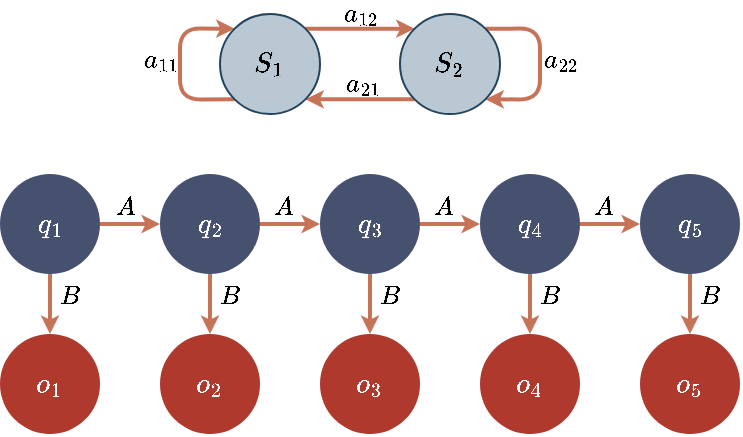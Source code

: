 <mxfile version="24.7.8" pages="3">
  <diagram name="第 1 页" id="kYi9hp93tospQMriPFVy">
    <mxGraphModel dx="1314" dy="845" grid="1" gridSize="10" guides="1" tooltips="1" connect="1" arrows="1" fold="1" page="1" pageScale="1" pageWidth="827" pageHeight="1169" math="1" shadow="0">
      <root>
        <mxCell id="0" />
        <mxCell id="1" parent="0" />
        <mxCell id="Q4GgPpXvYzVCxmIqbJ1o-18" style="edgeStyle=orthogonalEdgeStyle;shape=connector;rounded=0;orthogonalLoop=1;jettySize=auto;html=1;exitX=1;exitY=0;exitDx=0;exitDy=0;entryX=0;entryY=0;entryDx=0;entryDy=0;strokeColor=#c67358;strokeWidth=2;align=center;verticalAlign=middle;fontFamily=Helvetica;fontSize=11;fontColor=default;labelBackgroundColor=default;startSize=3;endArrow=classic;endSize=3;curved=1;" parent="1" source="Q4GgPpXvYzVCxmIqbJ1o-16" target="Q4GgPpXvYzVCxmIqbJ1o-17" edge="1">
          <mxGeometry relative="1" as="geometry">
            <mxPoint x="235.358" y="30.002" as="sourcePoint" />
            <mxPoint x="290.002" y="30.002" as="targetPoint" />
          </mxGeometry>
        </mxCell>
        <mxCell id="Q4GgPpXvYzVCxmIqbJ1o-21" value="$$a_{12}$$" style="edgeLabel;html=1;align=center;verticalAlign=middle;resizable=0;points=[];fontFamily=Helvetica;fontSize=11;fontColor=default;labelBackgroundColor=none;" parent="Q4GgPpXvYzVCxmIqbJ1o-18" vertex="1" connectable="0">
          <mxGeometry x="-0.011" relative="1" as="geometry">
            <mxPoint y="-8" as="offset" />
          </mxGeometry>
        </mxCell>
        <mxCell id="Q4GgPpXvYzVCxmIqbJ1o-20" style="edgeStyle=orthogonalEdgeStyle;shape=connector;rounded=0;orthogonalLoop=1;jettySize=auto;html=1;exitX=0;exitY=1;exitDx=0;exitDy=0;entryX=1;entryY=1;entryDx=0;entryDy=0;strokeColor=#c67358;strokeWidth=2;align=center;verticalAlign=middle;fontFamily=Helvetica;fontSize=11;fontColor=default;labelBackgroundColor=default;startSize=3;endArrow=classic;endSize=3;" parent="1" source="Q4GgPpXvYzVCxmIqbJ1o-17" target="Q4GgPpXvYzVCxmIqbJ1o-16" edge="1">
          <mxGeometry relative="1" as="geometry" />
        </mxCell>
        <mxCell id="Q4GgPpXvYzVCxmIqbJ1o-22" value="$$a_{21}$$" style="edgeLabel;html=1;align=center;verticalAlign=middle;resizable=0;points=[];fontFamily=Helvetica;fontSize=11;fontColor=default;labelBackgroundColor=none;" parent="Q4GgPpXvYzVCxmIqbJ1o-20" vertex="1" connectable="0">
          <mxGeometry x="-0.297" y="-1" relative="1" as="geometry">
            <mxPoint x="-8" y="-7" as="offset" />
          </mxGeometry>
        </mxCell>
        <mxCell id="Q4GgPpXvYzVCxmIqbJ1o-23" style="edgeStyle=orthogonalEdgeStyle;shape=connector;rounded=1;orthogonalLoop=1;jettySize=auto;html=1;exitX=0;exitY=1;exitDx=0;exitDy=0;entryX=0;entryY=0;entryDx=0;entryDy=0;strokeColor=#c67358;strokeWidth=2;align=center;verticalAlign=middle;fontFamily=Helvetica;fontSize=11;fontColor=default;labelBackgroundColor=default;startSize=3;endArrow=classic;endSize=3;curved=0;" parent="1" source="Q4GgPpXvYzVCxmIqbJ1o-16" target="Q4GgPpXvYzVCxmIqbJ1o-16" edge="1">
          <mxGeometry relative="1" as="geometry">
            <Array as="points">
              <mxPoint x="170" y="83" />
              <mxPoint x="170" y="47" />
            </Array>
          </mxGeometry>
        </mxCell>
        <mxCell id="Q4GgPpXvYzVCxmIqbJ1o-24" style="edgeStyle=orthogonalEdgeStyle;shape=connector;rounded=1;orthogonalLoop=1;jettySize=auto;html=1;exitX=1;exitY=0;exitDx=0;exitDy=0;entryX=1;entryY=1;entryDx=0;entryDy=0;strokeColor=#c67358;strokeWidth=2;align=center;verticalAlign=middle;fontFamily=Helvetica;fontSize=11;fontColor=default;labelBackgroundColor=default;startSize=3;endArrow=classic;endSize=3;curved=0;" parent="1" source="Q4GgPpXvYzVCxmIqbJ1o-17" target="Q4GgPpXvYzVCxmIqbJ1o-17" edge="1">
          <mxGeometry relative="1" as="geometry">
            <Array as="points">
              <mxPoint x="350" y="47" />
              <mxPoint x="350" y="83" />
            </Array>
          </mxGeometry>
        </mxCell>
        <mxCell id="Q4GgPpXvYzVCxmIqbJ1o-25" value="$$a_{22}$$" style="edgeLabel;html=1;align=center;verticalAlign=middle;resizable=0;points=[];fontFamily=Helvetica;fontSize=11;fontColor=default;labelBackgroundColor=none;" parent="Q4GgPpXvYzVCxmIqbJ1o-24" vertex="1" connectable="0">
          <mxGeometry x="-0.676" y="2" relative="1" as="geometry">
            <mxPoint x="23" y="17" as="offset" />
          </mxGeometry>
        </mxCell>
        <mxCell id="Q4GgPpXvYzVCxmIqbJ1o-7" style="edgeStyle=orthogonalEdgeStyle;rounded=0;orthogonalLoop=1;jettySize=auto;html=1;exitX=1;exitY=0.5;exitDx=0;exitDy=0;entryX=0;entryY=0.5;entryDx=0;entryDy=0;strokeWidth=2;endSize=3;startSize=3;strokeColor=#c67358;" parent="1" source="Q4GgPpXvYzVCxmIqbJ1o-1" target="Q4GgPpXvYzVCxmIqbJ1o-2" edge="1">
          <mxGeometry relative="1" as="geometry" />
        </mxCell>
        <mxCell id="Q4GgPpXvYzVCxmIqbJ1o-11" value="$$A$$" style="edgeLabel;html=1;align=center;verticalAlign=middle;resizable=0;points=[];fontFamily=Helvetica;fontSize=11;fontColor=default;labelBackgroundColor=none;" parent="Q4GgPpXvYzVCxmIqbJ1o-7" vertex="1" connectable="0">
          <mxGeometry x="0.192" relative="1" as="geometry">
            <mxPoint x="-6" y="-9" as="offset" />
          </mxGeometry>
        </mxCell>
        <mxCell id="Q4GgPpXvYzVCxmIqbJ1o-43" style="edgeStyle=orthogonalEdgeStyle;shape=connector;rounded=0;orthogonalLoop=1;jettySize=auto;html=1;exitX=0.5;exitY=1;exitDx=0;exitDy=0;entryX=0.5;entryY=0;entryDx=0;entryDy=0;strokeColor=#c67358;strokeWidth=2;align=center;verticalAlign=middle;fontFamily=Helvetica;fontSize=11;fontColor=default;labelBackgroundColor=default;startSize=3;endArrow=classic;endSize=3;" parent="1" source="Q4GgPpXvYzVCxmIqbJ1o-1" target="Q4GgPpXvYzVCxmIqbJ1o-32" edge="1">
          <mxGeometry relative="1" as="geometry" />
        </mxCell>
        <mxCell id="Q4GgPpXvYzVCxmIqbJ1o-1" value="$$q_1$$" style="ellipse;whiteSpace=wrap;html=1;aspect=fixed;fillColor=#465170;strokeColor=none;fontColor=#FFFFFF;" parent="1" vertex="1">
          <mxGeometry x="80" y="120" width="50" height="50" as="geometry" />
        </mxCell>
        <mxCell id="Q4GgPpXvYzVCxmIqbJ1o-8" style="edgeStyle=orthogonalEdgeStyle;shape=connector;rounded=0;orthogonalLoop=1;jettySize=auto;html=1;exitX=1;exitY=0.5;exitDx=0;exitDy=0;entryX=0;entryY=0.5;entryDx=0;entryDy=0;strokeColor=#c67358;strokeWidth=2;align=center;verticalAlign=middle;fontFamily=Helvetica;fontSize=11;fontColor=default;labelBackgroundColor=default;startSize=3;endArrow=classic;endSize=3;" parent="1" source="Q4GgPpXvYzVCxmIqbJ1o-2" target="Q4GgPpXvYzVCxmIqbJ1o-3" edge="1">
          <mxGeometry relative="1" as="geometry" />
        </mxCell>
        <mxCell id="Q4GgPpXvYzVCxmIqbJ1o-47" style="edgeStyle=orthogonalEdgeStyle;shape=connector;rounded=0;orthogonalLoop=1;jettySize=auto;html=1;exitX=0.5;exitY=1;exitDx=0;exitDy=0;entryX=0.5;entryY=0;entryDx=0;entryDy=0;strokeColor=#c67358;strokeWidth=2;align=center;verticalAlign=middle;fontFamily=Helvetica;fontSize=11;fontColor=default;labelBackgroundColor=default;startSize=3;endArrow=classic;endSize=3;" parent="1" source="Q4GgPpXvYzVCxmIqbJ1o-2" target="Q4GgPpXvYzVCxmIqbJ1o-34" edge="1">
          <mxGeometry relative="1" as="geometry" />
        </mxCell>
        <mxCell id="Q4GgPpXvYzVCxmIqbJ1o-2" value="&lt;span style=&quot;color: rgb(255, 255, 255);&quot;&gt;$$q_2$$&lt;/span&gt;" style="ellipse;whiteSpace=wrap;html=1;aspect=fixed;fillColor=#465170;strokeColor=none;" parent="1" vertex="1">
          <mxGeometry x="160" y="120" width="50" height="50" as="geometry" />
        </mxCell>
        <mxCell id="Q4GgPpXvYzVCxmIqbJ1o-9" style="edgeStyle=orthogonalEdgeStyle;shape=connector;rounded=0;orthogonalLoop=1;jettySize=auto;html=1;exitX=1;exitY=0.5;exitDx=0;exitDy=0;entryX=0;entryY=0.5;entryDx=0;entryDy=0;strokeColor=#c67358;strokeWidth=2;align=center;verticalAlign=middle;fontFamily=Helvetica;fontSize=11;fontColor=default;labelBackgroundColor=default;startSize=3;endArrow=classic;endSize=3;" parent="1" source="Q4GgPpXvYzVCxmIqbJ1o-3" target="Q4GgPpXvYzVCxmIqbJ1o-5" edge="1">
          <mxGeometry relative="1" as="geometry" />
        </mxCell>
        <mxCell id="Q4GgPpXvYzVCxmIqbJ1o-48" style="edgeStyle=orthogonalEdgeStyle;shape=connector;rounded=0;orthogonalLoop=1;jettySize=auto;html=1;exitX=0.5;exitY=1;exitDx=0;exitDy=0;entryX=0.5;entryY=0;entryDx=0;entryDy=0;strokeColor=#c67358;strokeWidth=2;align=center;verticalAlign=middle;fontFamily=Helvetica;fontSize=11;fontColor=default;labelBackgroundColor=default;startSize=3;endArrow=classic;endSize=3;" parent="1" source="Q4GgPpXvYzVCxmIqbJ1o-3" target="Q4GgPpXvYzVCxmIqbJ1o-36" edge="1">
          <mxGeometry relative="1" as="geometry" />
        </mxCell>
        <mxCell id="Q4GgPpXvYzVCxmIqbJ1o-3" value="&lt;span style=&quot;color: rgb(255, 255, 255);&quot;&gt;$$q_3$$&lt;/span&gt;" style="ellipse;whiteSpace=wrap;html=1;aspect=fixed;fillColor=#465170;strokeColor=none;" parent="1" vertex="1">
          <mxGeometry x="240" y="120" width="50" height="50" as="geometry" />
        </mxCell>
        <mxCell id="Q4GgPpXvYzVCxmIqbJ1o-10" style="edgeStyle=orthogonalEdgeStyle;shape=connector;rounded=0;orthogonalLoop=1;jettySize=auto;html=1;exitX=1;exitY=0.5;exitDx=0;exitDy=0;entryX=0;entryY=0.5;entryDx=0;entryDy=0;strokeColor=#c67358;strokeWidth=2;align=center;verticalAlign=middle;fontFamily=Helvetica;fontSize=11;fontColor=default;labelBackgroundColor=default;startSize=3;endArrow=classic;endSize=3;" parent="1" source="Q4GgPpXvYzVCxmIqbJ1o-5" target="Q4GgPpXvYzVCxmIqbJ1o-6" edge="1">
          <mxGeometry relative="1" as="geometry" />
        </mxCell>
        <mxCell id="Q4GgPpXvYzVCxmIqbJ1o-49" style="edgeStyle=orthogonalEdgeStyle;shape=connector;rounded=0;orthogonalLoop=1;jettySize=auto;html=1;exitX=0.5;exitY=1;exitDx=0;exitDy=0;entryX=0.5;entryY=0;entryDx=0;entryDy=0;strokeColor=#c67358;strokeWidth=2;align=center;verticalAlign=middle;fontFamily=Helvetica;fontSize=11;fontColor=default;labelBackgroundColor=default;startSize=3;endArrow=classic;endSize=3;" parent="1" source="Q4GgPpXvYzVCxmIqbJ1o-5" target="Q4GgPpXvYzVCxmIqbJ1o-38" edge="1">
          <mxGeometry relative="1" as="geometry" />
        </mxCell>
        <mxCell id="Q4GgPpXvYzVCxmIqbJ1o-5" value="&lt;span style=&quot;color: rgb(255, 255, 255);&quot;&gt;$$q_4$$&lt;/span&gt;" style="ellipse;whiteSpace=wrap;html=1;aspect=fixed;fillColor=#465170;strokeColor=none;" parent="1" vertex="1">
          <mxGeometry x="320" y="120" width="50" height="50" as="geometry" />
        </mxCell>
        <mxCell id="Q4GgPpXvYzVCxmIqbJ1o-50" style="edgeStyle=orthogonalEdgeStyle;shape=connector;rounded=0;orthogonalLoop=1;jettySize=auto;html=1;exitX=0.5;exitY=1;exitDx=0;exitDy=0;entryX=0.5;entryY=0;entryDx=0;entryDy=0;strokeColor=#c67358;strokeWidth=2;align=center;verticalAlign=middle;fontFamily=Helvetica;fontSize=11;fontColor=default;labelBackgroundColor=default;startSize=3;endArrow=classic;endSize=3;" parent="1" source="Q4GgPpXvYzVCxmIqbJ1o-6" target="Q4GgPpXvYzVCxmIqbJ1o-39" edge="1">
          <mxGeometry relative="1" as="geometry" />
        </mxCell>
        <mxCell id="Q4GgPpXvYzVCxmIqbJ1o-6" value="&lt;span style=&quot;color: rgb(255, 255, 255);&quot;&gt;$$q_5$$&lt;/span&gt;" style="ellipse;whiteSpace=wrap;html=1;aspect=fixed;fillColor=#465170;strokeColor=none;" parent="1" vertex="1">
          <mxGeometry x="400" y="120" width="50" height="50" as="geometry" />
        </mxCell>
        <mxCell id="Q4GgPpXvYzVCxmIqbJ1o-13" value="$$A$$" style="edgeLabel;html=1;align=center;verticalAlign=middle;resizable=0;points=[];fontFamily=Helvetica;fontSize=11;fontColor=default;labelBackgroundColor=none;" parent="1" vertex="1" connectable="0">
          <mxGeometry x="221.005" y="136" as="geometry" />
        </mxCell>
        <mxCell id="Q4GgPpXvYzVCxmIqbJ1o-14" value="$$A$$" style="edgeLabel;html=1;align=center;verticalAlign=middle;resizable=0;points=[];fontFamily=Helvetica;fontSize=11;fontColor=default;labelBackgroundColor=none;" parent="1" vertex="1" connectable="0">
          <mxGeometry x="301.005" y="136" as="geometry" />
        </mxCell>
        <mxCell id="Q4GgPpXvYzVCxmIqbJ1o-15" value="$$A$$" style="edgeLabel;html=1;align=center;verticalAlign=middle;resizable=0;points=[];fontFamily=Helvetica;fontSize=11;fontColor=default;labelBackgroundColor=none;" parent="1" vertex="1" connectable="0">
          <mxGeometry x="381.005" y="136" as="geometry" />
        </mxCell>
        <mxCell id="Q4GgPpXvYzVCxmIqbJ1o-16" value="$$S_1$$" style="ellipse;whiteSpace=wrap;html=1;aspect=fixed;fillColor=#BAC8D3;strokeColor=#23445D;" parent="1" vertex="1">
          <mxGeometry x="190" y="40" width="50" height="50" as="geometry" />
        </mxCell>
        <mxCell id="Q4GgPpXvYzVCxmIqbJ1o-17" value="$$S_2$$" style="ellipse;whiteSpace=wrap;html=1;aspect=fixed;fillColor=#BAC8D3;strokeColor=#23445D;" parent="1" vertex="1">
          <mxGeometry x="280" y="40" width="50" height="50" as="geometry" />
        </mxCell>
        <mxCell id="Q4GgPpXvYzVCxmIqbJ1o-26" value="$$a_{11}$$" style="edgeLabel;html=1;align=center;verticalAlign=middle;resizable=0;points=[];fontFamily=Helvetica;fontSize=11;fontColor=default;labelBackgroundColor=none;" parent="1" vertex="1" connectable="0">
          <mxGeometry x="160.003" y="62.999" as="geometry" />
        </mxCell>
        <mxCell id="Q4GgPpXvYzVCxmIqbJ1o-32" value="$$o_1$$" style="ellipse;whiteSpace=wrap;html=1;aspect=fixed;fillColor=#AF392D;strokeColor=none;fontColor=#FFFFFF;" parent="1" vertex="1">
          <mxGeometry x="80" y="200" width="50" height="50" as="geometry" />
        </mxCell>
        <mxCell id="Q4GgPpXvYzVCxmIqbJ1o-34" value="&lt;span style=&quot;color: rgb(255, 255, 255);&quot;&gt;$$o_2$$&lt;/span&gt;" style="ellipse;whiteSpace=wrap;html=1;aspect=fixed;fillColor=#AF392D;strokeColor=none;" parent="1" vertex="1">
          <mxGeometry x="160" y="200" width="50" height="50" as="geometry" />
        </mxCell>
        <mxCell id="Q4GgPpXvYzVCxmIqbJ1o-36" value="&lt;span style=&quot;color: rgb(255, 255, 255);&quot;&gt;$$o_3$$&lt;/span&gt;" style="ellipse;whiteSpace=wrap;html=1;aspect=fixed;fillColor=#AF392D;strokeColor=none;" parent="1" vertex="1">
          <mxGeometry x="240" y="200" width="50" height="50" as="geometry" />
        </mxCell>
        <mxCell id="Q4GgPpXvYzVCxmIqbJ1o-38" value="&lt;span style=&quot;color: rgb(255, 255, 255);&quot;&gt;$$o_4$$&lt;/span&gt;" style="ellipse;whiteSpace=wrap;html=1;aspect=fixed;fillColor=#AF392D;strokeColor=none;" parent="1" vertex="1">
          <mxGeometry x="320" y="200" width="50" height="50" as="geometry" />
        </mxCell>
        <mxCell id="Q4GgPpXvYzVCxmIqbJ1o-39" value="&lt;span style=&quot;color: rgb(255, 255, 255);&quot;&gt;$$o_5$$&lt;/span&gt;" style="ellipse;whiteSpace=wrap;html=1;aspect=fixed;fillColor=#AF392D;strokeColor=none;" parent="1" vertex="1">
          <mxGeometry x="400" y="200" width="50" height="50" as="geometry" />
        </mxCell>
        <mxCell id="Q4GgPpXvYzVCxmIqbJ1o-44" value="$$B$$" style="edgeLabel;html=1;align=center;verticalAlign=middle;resizable=0;points=[];fontFamily=Helvetica;fontSize=11;fontColor=default;labelBackgroundColor=none;" parent="1" vertex="1" connectable="0">
          <mxGeometry x="116.997" y="183.0" as="geometry">
            <mxPoint x="-3" y="-2" as="offset" />
          </mxGeometry>
        </mxCell>
        <mxCell id="Q4GgPpXvYzVCxmIqbJ1o-51" value="$$B$$" style="edgeLabel;html=1;align=center;verticalAlign=middle;resizable=0;points=[];fontFamily=Helvetica;fontSize=11;fontColor=default;labelBackgroundColor=none;" parent="1" vertex="1" connectable="0">
          <mxGeometry x="199.997" y="185.0" as="geometry">
            <mxPoint x="-6" y="-4" as="offset" />
          </mxGeometry>
        </mxCell>
        <mxCell id="Q4GgPpXvYzVCxmIqbJ1o-52" value="$$B$$" style="edgeLabel;html=1;align=center;verticalAlign=middle;resizable=0;points=[];fontFamily=Helvetica;fontSize=11;fontColor=default;labelBackgroundColor=none;" parent="1" vertex="1" connectable="0">
          <mxGeometry x="279.997" y="185.0" as="geometry">
            <mxPoint x="-6" y="-4" as="offset" />
          </mxGeometry>
        </mxCell>
        <mxCell id="Q4GgPpXvYzVCxmIqbJ1o-53" value="$$B$$" style="edgeLabel;html=1;align=center;verticalAlign=middle;resizable=0;points=[];fontFamily=Helvetica;fontSize=11;fontColor=default;labelBackgroundColor=none;" parent="1" vertex="1" connectable="0">
          <mxGeometry x="359.997" y="185.0" as="geometry">
            <mxPoint x="-6" y="-4" as="offset" />
          </mxGeometry>
        </mxCell>
        <mxCell id="Q4GgPpXvYzVCxmIqbJ1o-54" value="$$B$$" style="edgeLabel;html=1;align=center;verticalAlign=middle;resizable=0;points=[];fontFamily=Helvetica;fontSize=11;fontColor=default;labelBackgroundColor=none;" parent="1" vertex="1" connectable="0">
          <mxGeometry x="439.997" y="185.0" as="geometry">
            <mxPoint x="-6" y="-4" as="offset" />
          </mxGeometry>
        </mxCell>
      </root>
    </mxGraphModel>
  </diagram>
  <diagram id="DHKW4WRmiVXt4UKNIeXG" name="第 2 页">
    <mxGraphModel dx="584" dy="376" grid="1" gridSize="10" guides="1" tooltips="1" connect="1" arrows="1" fold="1" page="1" pageScale="1" pageWidth="827" pageHeight="1169" math="1" shadow="0">
      <root>
        <mxCell id="0" />
        <mxCell id="1" parent="0" />
        <mxCell id="8BqGD2VnnJejKs1GgU3X-14" style="edgeStyle=orthogonalEdgeStyle;rounded=0;orthogonalLoop=1;jettySize=auto;html=1;exitX=1;exitY=0.5;exitDx=0;exitDy=0;entryX=0;entryY=0.5;entryDx=0;entryDy=0;strokeWidth=2;endSize=3;startSize=3;strokeColor=#c67358;" edge="1" parent="1" source="8BqGD2VnnJejKs1GgU3X-16" target="8BqGD2VnnJejKs1GgU3X-18">
          <mxGeometry relative="1" as="geometry" />
        </mxCell>
        <mxCell id="8BqGD2VnnJejKs1GgU3X-15" value="$$A$$" style="edgeLabel;html=1;align=center;verticalAlign=middle;resizable=0;points=[];fontFamily=Helvetica;fontSize=11;fontColor=default;labelBackgroundColor=none;" vertex="1" connectable="0" parent="8BqGD2VnnJejKs1GgU3X-14">
          <mxGeometry x="0.192" relative="1" as="geometry">
            <mxPoint x="-6" y="-9" as="offset" />
          </mxGeometry>
        </mxCell>
        <mxCell id="8BqGD2VnnJejKs1GgU3X-16" value="$$q_1$$" style="ellipse;whiteSpace=wrap;html=1;aspect=fixed;fillColor=#465170;strokeColor=none;fontColor=#FFFFFF;" vertex="1" parent="1">
          <mxGeometry x="80" y="120" width="50" height="50" as="geometry" />
        </mxCell>
        <mxCell id="8BqGD2VnnJejKs1GgU3X-17" style="edgeStyle=orthogonalEdgeStyle;shape=connector;rounded=0;orthogonalLoop=1;jettySize=auto;html=1;exitX=1;exitY=0.5;exitDx=0;exitDy=0;entryX=0;entryY=0.5;entryDx=0;entryDy=0;strokeColor=#c67358;strokeWidth=2;align=center;verticalAlign=middle;fontFamily=Helvetica;fontSize=11;fontColor=default;labelBackgroundColor=default;startSize=3;endArrow=classic;endSize=3;" edge="1" parent="1" source="8BqGD2VnnJejKs1GgU3X-18" target="8BqGD2VnnJejKs1GgU3X-20">
          <mxGeometry relative="1" as="geometry" />
        </mxCell>
        <mxCell id="8BqGD2VnnJejKs1GgU3X-18" value="&lt;span style=&quot;color: rgb(255, 255, 255);&quot;&gt;$$q_2$$&lt;/span&gt;" style="ellipse;whiteSpace=wrap;html=1;aspect=fixed;fillColor=#465170;strokeColor=none;" vertex="1" parent="1">
          <mxGeometry x="160" y="120" width="50" height="50" as="geometry" />
        </mxCell>
        <mxCell id="8BqGD2VnnJejKs1GgU3X-19" style="edgeStyle=orthogonalEdgeStyle;shape=connector;rounded=0;orthogonalLoop=1;jettySize=auto;html=1;exitX=1;exitY=0.5;exitDx=0;exitDy=0;entryX=0;entryY=0.5;entryDx=0;entryDy=0;strokeColor=#c67358;strokeWidth=2;align=center;verticalAlign=middle;fontFamily=Helvetica;fontSize=11;fontColor=default;labelBackgroundColor=default;startSize=3;endArrow=classic;endSize=3;" edge="1" parent="1" source="8BqGD2VnnJejKs1GgU3X-20" target="8BqGD2VnnJejKs1GgU3X-22">
          <mxGeometry relative="1" as="geometry" />
        </mxCell>
        <mxCell id="8BqGD2VnnJejKs1GgU3X-20" value="&lt;span style=&quot;color: rgb(255, 255, 255);&quot;&gt;$$q_3$$&lt;/span&gt;" style="ellipse;whiteSpace=wrap;html=1;aspect=fixed;fillColor=#465170;strokeColor=none;" vertex="1" parent="1">
          <mxGeometry x="240" y="120" width="50" height="50" as="geometry" />
        </mxCell>
        <mxCell id="8BqGD2VnnJejKs1GgU3X-21" style="edgeStyle=orthogonalEdgeStyle;shape=connector;rounded=0;orthogonalLoop=1;jettySize=auto;html=1;exitX=1;exitY=0.5;exitDx=0;exitDy=0;entryX=0;entryY=0.5;entryDx=0;entryDy=0;strokeColor=#c67358;strokeWidth=2;align=center;verticalAlign=middle;fontFamily=Helvetica;fontSize=11;fontColor=default;labelBackgroundColor=default;startSize=3;endArrow=classic;endSize=3;" edge="1" parent="1" source="8BqGD2VnnJejKs1GgU3X-22" target="8BqGD2VnnJejKs1GgU3X-23">
          <mxGeometry relative="1" as="geometry" />
        </mxCell>
        <mxCell id="8BqGD2VnnJejKs1GgU3X-22" value="&lt;span style=&quot;color: rgb(255, 255, 255);&quot;&gt;$$q_4$$&lt;/span&gt;" style="ellipse;whiteSpace=wrap;html=1;aspect=fixed;fillColor=#465170;strokeColor=none;" vertex="1" parent="1">
          <mxGeometry x="320" y="120" width="50" height="50" as="geometry" />
        </mxCell>
        <mxCell id="8BqGD2VnnJejKs1GgU3X-23" value="&lt;span style=&quot;color: rgb(255, 255, 255);&quot;&gt;$$q_5$$&lt;/span&gt;" style="ellipse;whiteSpace=wrap;html=1;aspect=fixed;fillColor=#465170;strokeColor=none;" vertex="1" parent="1">
          <mxGeometry x="400" y="120" width="50" height="50" as="geometry" />
        </mxCell>
        <mxCell id="8BqGD2VnnJejKs1GgU3X-24" value="$$A$$" style="edgeLabel;html=1;align=center;verticalAlign=middle;resizable=0;points=[];fontFamily=Helvetica;fontSize=11;fontColor=default;labelBackgroundColor=none;" vertex="1" connectable="0" parent="1">
          <mxGeometry x="221.005" y="136" as="geometry" />
        </mxCell>
        <mxCell id="8BqGD2VnnJejKs1GgU3X-25" value="$$A$$" style="edgeLabel;html=1;align=center;verticalAlign=middle;resizable=0;points=[];fontFamily=Helvetica;fontSize=11;fontColor=default;labelBackgroundColor=none;" vertex="1" connectable="0" parent="1">
          <mxGeometry x="301.005" y="136" as="geometry" />
        </mxCell>
        <mxCell id="8BqGD2VnnJejKs1GgU3X-26" value="$$A$$" style="edgeLabel;html=1;align=center;verticalAlign=middle;resizable=0;points=[];fontFamily=Helvetica;fontSize=11;fontColor=default;labelBackgroundColor=none;" vertex="1" connectable="0" parent="1">
          <mxGeometry x="381.005" y="136" as="geometry" />
        </mxCell>
        <mxCell id="n3bTZa-U0gDGpYD5bgyc-44" style="edgeStyle=orthogonalEdgeStyle;shape=connector;rounded=0;orthogonalLoop=1;jettySize=auto;html=1;exitX=1;exitY=0.5;exitDx=0;exitDy=0;entryX=0;entryY=0.5;entryDx=0;entryDy=0;strokeColor=#c67358;strokeWidth=2;align=center;verticalAlign=middle;fontFamily=Helvetica;fontSize=11;fontColor=default;labelBackgroundColor=default;startSize=3;endArrow=classic;endSize=3;" edge="1" parent="1" target="n3bTZa-U0gDGpYD5bgyc-53">
          <mxGeometry relative="1" as="geometry">
            <mxPoint x="370" y="225" as="sourcePoint" />
          </mxGeometry>
        </mxCell>
        <mxCell id="n3bTZa-U0gDGpYD5bgyc-45" style="shape=connector;rounded=0;orthogonalLoop=1;jettySize=auto;html=1;exitX=0.922;exitY=0.684;exitDx=0;exitDy=0;entryX=0;entryY=0;entryDx=0;entryDy=0;strokeColor=#c67358;strokeWidth=2;align=center;verticalAlign=middle;fontFamily=Helvetica;fontSize=11;fontColor=default;labelBackgroundColor=default;startSize=3;endArrow=classic;endSize=3;exitPerimeter=0;" edge="1" parent="1" target="n3bTZa-U0gDGpYD5bgyc-54">
          <mxGeometry relative="1" as="geometry">
            <mxPoint x="366" y="234" as="sourcePoint" />
          </mxGeometry>
        </mxCell>
        <mxCell id="n3bTZa-U0gDGpYD5bgyc-46" style="edgeStyle=none;shape=connector;rounded=0;orthogonalLoop=1;jettySize=auto;html=1;exitX=1;exitY=1;exitDx=0;exitDy=0;entryX=0;entryY=0;entryDx=0;entryDy=0;strokeColor=#c67358;strokeWidth=2;align=center;verticalAlign=middle;fontFamily=Helvetica;fontSize=11;fontColor=default;labelBackgroundColor=default;startSize=3;endArrow=classic;endSize=3;" edge="1" parent="1" target="n3bTZa-U0gDGpYD5bgyc-55">
          <mxGeometry relative="1" as="geometry">
            <mxPoint x="363" y="243" as="sourcePoint" />
          </mxGeometry>
        </mxCell>
        <mxCell id="n3bTZa-U0gDGpYD5bgyc-47" style="edgeStyle=none;shape=connector;rounded=0;orthogonalLoop=1;jettySize=auto;html=1;exitX=1;exitY=0;exitDx=0;exitDy=0;entryX=0.04;entryY=0.707;entryDx=0;entryDy=0;strokeColor=#c67358;strokeWidth=2;align=center;verticalAlign=middle;fontFamily=Helvetica;fontSize=11;fontColor=default;labelBackgroundColor=default;startSize=3;endArrow=classic;endSize=3;entryPerimeter=0;" edge="1" parent="1" target="n3bTZa-U0gDGpYD5bgyc-53">
          <mxGeometry relative="1" as="geometry">
            <mxPoint x="363" y="287" as="sourcePoint" />
          </mxGeometry>
        </mxCell>
        <mxCell id="n3bTZa-U0gDGpYD5bgyc-48" style="edgeStyle=none;shape=connector;rounded=0;orthogonalLoop=1;jettySize=auto;html=1;exitX=1;exitY=0.5;exitDx=0;exitDy=0;entryX=0;entryY=0.5;entryDx=0;entryDy=0;strokeColor=#c67358;strokeWidth=2;align=center;verticalAlign=middle;fontFamily=Helvetica;fontSize=11;fontColor=default;labelBackgroundColor=default;startSize=3;endArrow=classic;endSize=3;" edge="1" parent="1" target="n3bTZa-U0gDGpYD5bgyc-54">
          <mxGeometry relative="1" as="geometry">
            <mxPoint x="370" y="305" as="sourcePoint" />
          </mxGeometry>
        </mxCell>
        <mxCell id="n3bTZa-U0gDGpYD5bgyc-49" style="edgeStyle=none;shape=connector;rounded=0;orthogonalLoop=1;jettySize=auto;html=1;exitX=1;exitY=1;exitDx=0;exitDy=0;entryX=0.04;entryY=0.307;entryDx=0;entryDy=0;strokeColor=#c67358;strokeWidth=2;align=center;verticalAlign=middle;fontFamily=Helvetica;fontSize=11;fontColor=default;labelBackgroundColor=default;startSize=3;endArrow=classic;endSize=3;entryPerimeter=0;" edge="1" parent="1" target="n3bTZa-U0gDGpYD5bgyc-55">
          <mxGeometry relative="1" as="geometry">
            <mxPoint x="363" y="323" as="sourcePoint" />
          </mxGeometry>
        </mxCell>
        <mxCell id="n3bTZa-U0gDGpYD5bgyc-50" style="edgeStyle=none;shape=connector;rounded=0;orthogonalLoop=1;jettySize=auto;html=1;exitX=1;exitY=0;exitDx=0;exitDy=0;entryX=0;entryY=1;entryDx=0;entryDy=0;strokeColor=#c67358;strokeWidth=2;align=center;verticalAlign=middle;fontFamily=Helvetica;fontSize=11;fontColor=default;labelBackgroundColor=default;startSize=3;endArrow=classic;endSize=3;" edge="1" parent="1" target="n3bTZa-U0gDGpYD5bgyc-53">
          <mxGeometry relative="1" as="geometry">
            <mxPoint x="363" y="367" as="sourcePoint" />
          </mxGeometry>
        </mxCell>
        <mxCell id="n3bTZa-U0gDGpYD5bgyc-51" style="edgeStyle=none;shape=connector;rounded=0;orthogonalLoop=1;jettySize=auto;html=1;exitX=0.934;exitY=0.284;exitDx=0;exitDy=0;entryX=0;entryY=1;entryDx=0;entryDy=0;strokeColor=#c67358;strokeWidth=2;align=center;verticalAlign=middle;fontFamily=Helvetica;fontSize=11;fontColor=default;labelBackgroundColor=default;startSize=3;endArrow=classic;endSize=3;exitPerimeter=0;" edge="1" parent="1" target="n3bTZa-U0gDGpYD5bgyc-54">
          <mxGeometry relative="1" as="geometry">
            <mxPoint x="367" y="374" as="sourcePoint" />
          </mxGeometry>
        </mxCell>
        <mxCell id="n3bTZa-U0gDGpYD5bgyc-52" style="edgeStyle=none;shape=connector;rounded=0;orthogonalLoop=1;jettySize=auto;html=1;exitX=1;exitY=0.5;exitDx=0;exitDy=0;entryX=0;entryY=0.5;entryDx=0;entryDy=0;strokeColor=#c67358;strokeWidth=2;align=center;verticalAlign=middle;fontFamily=Helvetica;fontSize=11;fontColor=default;labelBackgroundColor=default;startSize=3;endArrow=classic;endSize=3;" edge="1" parent="1" target="n3bTZa-U0gDGpYD5bgyc-55">
          <mxGeometry relative="1" as="geometry">
            <mxPoint x="370" y="385" as="sourcePoint" />
          </mxGeometry>
        </mxCell>
        <mxCell id="n3bTZa-U0gDGpYD5bgyc-53" value="$$s_1$$" style="ellipse;whiteSpace=wrap;html=1;aspect=fixed;fillColor=#AF392D;strokeColor=none;fontColor=#FFFFFF;" vertex="1" parent="1">
          <mxGeometry x="400" y="200" width="50" height="50" as="geometry" />
        </mxCell>
        <mxCell id="n3bTZa-U0gDGpYD5bgyc-54" value="$$s_2$$" style="ellipse;whiteSpace=wrap;html=1;aspect=fixed;fillColor=#AF392D;strokeColor=none;fontColor=#FFFFFF;" vertex="1" parent="1">
          <mxGeometry x="400" y="280" width="50" height="50" as="geometry" />
        </mxCell>
        <mxCell id="n3bTZa-U0gDGpYD5bgyc-55" value="$$s_3$$" style="ellipse;whiteSpace=wrap;html=1;aspect=fixed;fillColor=#AF392D;strokeColor=none;fontColor=#FFFFFF;" vertex="1" parent="1">
          <mxGeometry x="400" y="360" width="50" height="50" as="geometry" />
        </mxCell>
        <mxCell id="n3bTZa-U0gDGpYD5bgyc-32" style="edgeStyle=orthogonalEdgeStyle;shape=connector;rounded=0;orthogonalLoop=1;jettySize=auto;html=1;exitX=1;exitY=0.5;exitDx=0;exitDy=0;entryX=0;entryY=0.5;entryDx=0;entryDy=0;strokeColor=#c67358;strokeWidth=2;align=center;verticalAlign=middle;fontFamily=Helvetica;fontSize=11;fontColor=default;labelBackgroundColor=default;startSize=3;endArrow=classic;endSize=3;" edge="1" parent="1" target="n3bTZa-U0gDGpYD5bgyc-41">
          <mxGeometry relative="1" as="geometry">
            <mxPoint x="290" y="225" as="sourcePoint" />
          </mxGeometry>
        </mxCell>
        <mxCell id="n3bTZa-U0gDGpYD5bgyc-33" style="shape=connector;rounded=0;orthogonalLoop=1;jettySize=auto;html=1;exitX=0.922;exitY=0.684;exitDx=0;exitDy=0;entryX=0;entryY=0;entryDx=0;entryDy=0;strokeColor=#c67358;strokeWidth=2;align=center;verticalAlign=middle;fontFamily=Helvetica;fontSize=11;fontColor=default;labelBackgroundColor=default;startSize=3;endArrow=classic;endSize=3;exitPerimeter=0;" edge="1" parent="1" target="n3bTZa-U0gDGpYD5bgyc-42">
          <mxGeometry relative="1" as="geometry">
            <mxPoint x="286" y="234" as="sourcePoint" />
          </mxGeometry>
        </mxCell>
        <mxCell id="n3bTZa-U0gDGpYD5bgyc-34" style="edgeStyle=none;shape=connector;rounded=0;orthogonalLoop=1;jettySize=auto;html=1;exitX=1;exitY=1;exitDx=0;exitDy=0;entryX=0;entryY=0;entryDx=0;entryDy=0;strokeColor=#c67358;strokeWidth=2;align=center;verticalAlign=middle;fontFamily=Helvetica;fontSize=11;fontColor=default;labelBackgroundColor=default;startSize=3;endArrow=classic;endSize=3;" edge="1" parent="1" target="n3bTZa-U0gDGpYD5bgyc-43">
          <mxGeometry relative="1" as="geometry">
            <mxPoint x="283" y="243" as="sourcePoint" />
          </mxGeometry>
        </mxCell>
        <mxCell id="n3bTZa-U0gDGpYD5bgyc-35" style="edgeStyle=none;shape=connector;rounded=0;orthogonalLoop=1;jettySize=auto;html=1;exitX=1;exitY=0;exitDx=0;exitDy=0;entryX=0.04;entryY=0.707;entryDx=0;entryDy=0;strokeColor=#c67358;strokeWidth=2;align=center;verticalAlign=middle;fontFamily=Helvetica;fontSize=11;fontColor=default;labelBackgroundColor=default;startSize=3;endArrow=classic;endSize=3;entryPerimeter=0;" edge="1" parent="1" target="n3bTZa-U0gDGpYD5bgyc-41">
          <mxGeometry relative="1" as="geometry">
            <mxPoint x="283" y="287" as="sourcePoint" />
          </mxGeometry>
        </mxCell>
        <mxCell id="n3bTZa-U0gDGpYD5bgyc-36" style="edgeStyle=none;shape=connector;rounded=0;orthogonalLoop=1;jettySize=auto;html=1;exitX=1;exitY=0.5;exitDx=0;exitDy=0;entryX=0;entryY=0.5;entryDx=0;entryDy=0;strokeColor=#c67358;strokeWidth=2;align=center;verticalAlign=middle;fontFamily=Helvetica;fontSize=11;fontColor=default;labelBackgroundColor=default;startSize=3;endArrow=classic;endSize=3;" edge="1" parent="1" target="n3bTZa-U0gDGpYD5bgyc-42">
          <mxGeometry relative="1" as="geometry">
            <mxPoint x="290" y="305" as="sourcePoint" />
          </mxGeometry>
        </mxCell>
        <mxCell id="n3bTZa-U0gDGpYD5bgyc-37" style="edgeStyle=none;shape=connector;rounded=0;orthogonalLoop=1;jettySize=auto;html=1;exitX=1;exitY=1;exitDx=0;exitDy=0;entryX=0.04;entryY=0.307;entryDx=0;entryDy=0;strokeColor=#c67358;strokeWidth=2;align=center;verticalAlign=middle;fontFamily=Helvetica;fontSize=11;fontColor=default;labelBackgroundColor=default;startSize=3;endArrow=classic;endSize=3;entryPerimeter=0;" edge="1" parent="1" target="n3bTZa-U0gDGpYD5bgyc-43">
          <mxGeometry relative="1" as="geometry">
            <mxPoint x="283" y="323" as="sourcePoint" />
          </mxGeometry>
        </mxCell>
        <mxCell id="n3bTZa-U0gDGpYD5bgyc-38" style="edgeStyle=none;shape=connector;rounded=0;orthogonalLoop=1;jettySize=auto;html=1;exitX=1;exitY=0;exitDx=0;exitDy=0;entryX=0;entryY=1;entryDx=0;entryDy=0;strokeColor=#c67358;strokeWidth=2;align=center;verticalAlign=middle;fontFamily=Helvetica;fontSize=11;fontColor=default;labelBackgroundColor=default;startSize=3;endArrow=classic;endSize=3;" edge="1" parent="1" target="n3bTZa-U0gDGpYD5bgyc-41">
          <mxGeometry relative="1" as="geometry">
            <mxPoint x="283" y="367" as="sourcePoint" />
          </mxGeometry>
        </mxCell>
        <mxCell id="n3bTZa-U0gDGpYD5bgyc-39" style="edgeStyle=none;shape=connector;rounded=0;orthogonalLoop=1;jettySize=auto;html=1;exitX=0.934;exitY=0.284;exitDx=0;exitDy=0;entryX=0;entryY=1;entryDx=0;entryDy=0;strokeColor=#c67358;strokeWidth=2;align=center;verticalAlign=middle;fontFamily=Helvetica;fontSize=11;fontColor=default;labelBackgroundColor=default;startSize=3;endArrow=classic;endSize=3;exitPerimeter=0;" edge="1" parent="1" target="n3bTZa-U0gDGpYD5bgyc-42">
          <mxGeometry relative="1" as="geometry">
            <mxPoint x="287" y="374" as="sourcePoint" />
          </mxGeometry>
        </mxCell>
        <mxCell id="n3bTZa-U0gDGpYD5bgyc-40" style="edgeStyle=none;shape=connector;rounded=0;orthogonalLoop=1;jettySize=auto;html=1;exitX=1;exitY=0.5;exitDx=0;exitDy=0;entryX=0;entryY=0.5;entryDx=0;entryDy=0;strokeColor=#c67358;strokeWidth=2;align=center;verticalAlign=middle;fontFamily=Helvetica;fontSize=11;fontColor=default;labelBackgroundColor=default;startSize=3;endArrow=classic;endSize=3;" edge="1" parent="1" target="n3bTZa-U0gDGpYD5bgyc-43">
          <mxGeometry relative="1" as="geometry">
            <mxPoint x="290" y="385" as="sourcePoint" />
          </mxGeometry>
        </mxCell>
        <mxCell id="n3bTZa-U0gDGpYD5bgyc-41" value="$$s_1$$" style="ellipse;whiteSpace=wrap;html=1;aspect=fixed;fillColor=#AF392D;strokeColor=none;fontColor=#FFFFFF;" vertex="1" parent="1">
          <mxGeometry x="320" y="200" width="50" height="50" as="geometry" />
        </mxCell>
        <mxCell id="n3bTZa-U0gDGpYD5bgyc-42" value="$$s_2$$" style="ellipse;whiteSpace=wrap;html=1;aspect=fixed;fillColor=#AF392D;strokeColor=none;fontColor=#FFFFFF;" vertex="1" parent="1">
          <mxGeometry x="320" y="280" width="50" height="50" as="geometry" />
        </mxCell>
        <mxCell id="n3bTZa-U0gDGpYD5bgyc-43" value="$$s_3$$" style="ellipse;whiteSpace=wrap;html=1;aspect=fixed;fillColor=#AF392D;strokeColor=none;fontColor=#FFFFFF;" vertex="1" parent="1">
          <mxGeometry x="320" y="360" width="50" height="50" as="geometry" />
        </mxCell>
        <mxCell id="n3bTZa-U0gDGpYD5bgyc-20" style="edgeStyle=orthogonalEdgeStyle;shape=connector;rounded=0;orthogonalLoop=1;jettySize=auto;html=1;exitX=1;exitY=0.5;exitDx=0;exitDy=0;entryX=0;entryY=0.5;entryDx=0;entryDy=0;strokeColor=#c67358;strokeWidth=2;align=center;verticalAlign=middle;fontFamily=Helvetica;fontSize=11;fontColor=default;labelBackgroundColor=default;startSize=3;endArrow=classic;endSize=3;" edge="1" parent="1" target="n3bTZa-U0gDGpYD5bgyc-29">
          <mxGeometry relative="1" as="geometry">
            <mxPoint x="210" y="225" as="sourcePoint" />
          </mxGeometry>
        </mxCell>
        <mxCell id="n3bTZa-U0gDGpYD5bgyc-21" style="shape=connector;rounded=0;orthogonalLoop=1;jettySize=auto;html=1;exitX=0.922;exitY=0.684;exitDx=0;exitDy=0;entryX=0;entryY=0;entryDx=0;entryDy=0;strokeColor=#c67358;strokeWidth=2;align=center;verticalAlign=middle;fontFamily=Helvetica;fontSize=11;fontColor=default;labelBackgroundColor=default;startSize=3;endArrow=classic;endSize=3;exitPerimeter=0;" edge="1" parent="1" target="n3bTZa-U0gDGpYD5bgyc-30">
          <mxGeometry relative="1" as="geometry">
            <mxPoint x="206" y="234" as="sourcePoint" />
          </mxGeometry>
        </mxCell>
        <mxCell id="n3bTZa-U0gDGpYD5bgyc-22" style="edgeStyle=none;shape=connector;rounded=0;orthogonalLoop=1;jettySize=auto;html=1;exitX=1;exitY=1;exitDx=0;exitDy=0;entryX=0;entryY=0;entryDx=0;entryDy=0;strokeColor=#c67358;strokeWidth=2;align=center;verticalAlign=middle;fontFamily=Helvetica;fontSize=11;fontColor=default;labelBackgroundColor=default;startSize=3;endArrow=classic;endSize=3;" edge="1" parent="1" target="n3bTZa-U0gDGpYD5bgyc-31">
          <mxGeometry relative="1" as="geometry">
            <mxPoint x="203" y="243" as="sourcePoint" />
          </mxGeometry>
        </mxCell>
        <mxCell id="n3bTZa-U0gDGpYD5bgyc-23" style="edgeStyle=none;shape=connector;rounded=0;orthogonalLoop=1;jettySize=auto;html=1;exitX=1;exitY=0;exitDx=0;exitDy=0;entryX=0.04;entryY=0.707;entryDx=0;entryDy=0;strokeColor=#c67358;strokeWidth=2;align=center;verticalAlign=middle;fontFamily=Helvetica;fontSize=11;fontColor=default;labelBackgroundColor=default;startSize=3;endArrow=classic;endSize=3;entryPerimeter=0;" edge="1" parent="1" target="n3bTZa-U0gDGpYD5bgyc-29">
          <mxGeometry relative="1" as="geometry">
            <mxPoint x="203" y="287" as="sourcePoint" />
          </mxGeometry>
        </mxCell>
        <mxCell id="n3bTZa-U0gDGpYD5bgyc-24" style="edgeStyle=none;shape=connector;rounded=0;orthogonalLoop=1;jettySize=auto;html=1;exitX=1;exitY=0.5;exitDx=0;exitDy=0;entryX=0;entryY=0.5;entryDx=0;entryDy=0;strokeColor=#c67358;strokeWidth=2;align=center;verticalAlign=middle;fontFamily=Helvetica;fontSize=11;fontColor=default;labelBackgroundColor=default;startSize=3;endArrow=classic;endSize=3;" edge="1" parent="1" target="n3bTZa-U0gDGpYD5bgyc-30">
          <mxGeometry relative="1" as="geometry">
            <mxPoint x="210" y="305" as="sourcePoint" />
          </mxGeometry>
        </mxCell>
        <mxCell id="n3bTZa-U0gDGpYD5bgyc-25" style="edgeStyle=none;shape=connector;rounded=0;orthogonalLoop=1;jettySize=auto;html=1;exitX=1;exitY=1;exitDx=0;exitDy=0;entryX=0.04;entryY=0.307;entryDx=0;entryDy=0;strokeColor=#c67358;strokeWidth=2;align=center;verticalAlign=middle;fontFamily=Helvetica;fontSize=11;fontColor=default;labelBackgroundColor=default;startSize=3;endArrow=classic;endSize=3;entryPerimeter=0;" edge="1" parent="1" target="n3bTZa-U0gDGpYD5bgyc-31">
          <mxGeometry relative="1" as="geometry">
            <mxPoint x="203" y="323" as="sourcePoint" />
          </mxGeometry>
        </mxCell>
        <mxCell id="n3bTZa-U0gDGpYD5bgyc-26" style="edgeStyle=none;shape=connector;rounded=0;orthogonalLoop=1;jettySize=auto;html=1;exitX=1;exitY=0;exitDx=0;exitDy=0;entryX=0;entryY=1;entryDx=0;entryDy=0;strokeColor=#c67358;strokeWidth=2;align=center;verticalAlign=middle;fontFamily=Helvetica;fontSize=11;fontColor=default;labelBackgroundColor=default;startSize=3;endArrow=classic;endSize=3;" edge="1" parent="1" target="n3bTZa-U0gDGpYD5bgyc-29">
          <mxGeometry relative="1" as="geometry">
            <mxPoint x="203" y="367" as="sourcePoint" />
          </mxGeometry>
        </mxCell>
        <mxCell id="n3bTZa-U0gDGpYD5bgyc-27" style="edgeStyle=none;shape=connector;rounded=0;orthogonalLoop=1;jettySize=auto;html=1;exitX=0.934;exitY=0.284;exitDx=0;exitDy=0;entryX=0;entryY=1;entryDx=0;entryDy=0;strokeColor=#c67358;strokeWidth=2;align=center;verticalAlign=middle;fontFamily=Helvetica;fontSize=11;fontColor=default;labelBackgroundColor=default;startSize=3;endArrow=classic;endSize=3;exitPerimeter=0;" edge="1" parent="1" target="n3bTZa-U0gDGpYD5bgyc-30">
          <mxGeometry relative="1" as="geometry">
            <mxPoint x="207" y="374" as="sourcePoint" />
          </mxGeometry>
        </mxCell>
        <mxCell id="n3bTZa-U0gDGpYD5bgyc-28" style="edgeStyle=none;shape=connector;rounded=0;orthogonalLoop=1;jettySize=auto;html=1;exitX=1;exitY=0.5;exitDx=0;exitDy=0;entryX=0;entryY=0.5;entryDx=0;entryDy=0;strokeColor=#c67358;strokeWidth=2;align=center;verticalAlign=middle;fontFamily=Helvetica;fontSize=11;fontColor=default;labelBackgroundColor=default;startSize=3;endArrow=classic;endSize=3;" edge="1" parent="1" target="n3bTZa-U0gDGpYD5bgyc-31">
          <mxGeometry relative="1" as="geometry">
            <mxPoint x="210" y="385" as="sourcePoint" />
          </mxGeometry>
        </mxCell>
        <mxCell id="n3bTZa-U0gDGpYD5bgyc-29" value="$$s_1$$" style="ellipse;whiteSpace=wrap;html=1;aspect=fixed;fillColor=#AF392D;strokeColor=none;fontColor=#FFFFFF;" vertex="1" parent="1">
          <mxGeometry x="240" y="200" width="50" height="50" as="geometry" />
        </mxCell>
        <mxCell id="n3bTZa-U0gDGpYD5bgyc-30" value="$$s_2$$" style="ellipse;whiteSpace=wrap;html=1;aspect=fixed;fillColor=#AF392D;strokeColor=none;fontColor=#FFFFFF;" vertex="1" parent="1">
          <mxGeometry x="240" y="280" width="50" height="50" as="geometry" />
        </mxCell>
        <mxCell id="n3bTZa-U0gDGpYD5bgyc-31" value="$$s_3$$" style="ellipse;whiteSpace=wrap;html=1;aspect=fixed;fillColor=#AF392D;strokeColor=none;fontColor=#FFFFFF;" vertex="1" parent="1">
          <mxGeometry x="240" y="360" width="50" height="50" as="geometry" />
        </mxCell>
        <mxCell id="n3bTZa-U0gDGpYD5bgyc-11" style="edgeStyle=orthogonalEdgeStyle;shape=connector;rounded=0;orthogonalLoop=1;jettySize=auto;html=1;exitX=1;exitY=0.5;exitDx=0;exitDy=0;entryX=0;entryY=0.5;entryDx=0;entryDy=0;strokeColor=#c67358;strokeWidth=2;align=center;verticalAlign=middle;fontFamily=Helvetica;fontSize=11;fontColor=default;labelBackgroundColor=default;startSize=3;endArrow=classic;endSize=3;" edge="1" parent="1" source="lCwWmc6Zt7cWGhvPOdah-1" target="8BqGD2VnnJejKs1GgU3X-29">
          <mxGeometry relative="1" as="geometry" />
        </mxCell>
        <mxCell id="n3bTZa-U0gDGpYD5bgyc-12" style="shape=connector;rounded=0;orthogonalLoop=1;jettySize=auto;html=1;exitX=0.922;exitY=0.684;exitDx=0;exitDy=0;entryX=0;entryY=0;entryDx=0;entryDy=0;strokeColor=#c67358;strokeWidth=2;align=center;verticalAlign=middle;fontFamily=Helvetica;fontSize=11;fontColor=default;labelBackgroundColor=default;startSize=3;endArrow=classic;endSize=3;exitPerimeter=0;" edge="1" parent="1" source="lCwWmc6Zt7cWGhvPOdah-1" target="8BqGD2VnnJejKs1GgU3X-30">
          <mxGeometry relative="1" as="geometry" />
        </mxCell>
        <mxCell id="n3bTZa-U0gDGpYD5bgyc-13" style="edgeStyle=none;shape=connector;rounded=0;orthogonalLoop=1;jettySize=auto;html=1;exitX=1;exitY=1;exitDx=0;exitDy=0;entryX=0;entryY=0;entryDx=0;entryDy=0;strokeColor=#c67358;strokeWidth=2;align=center;verticalAlign=middle;fontFamily=Helvetica;fontSize=11;fontColor=default;labelBackgroundColor=default;startSize=3;endArrow=classic;endSize=3;" edge="1" parent="1" source="lCwWmc6Zt7cWGhvPOdah-1" target="8BqGD2VnnJejKs1GgU3X-31">
          <mxGeometry relative="1" as="geometry" />
        </mxCell>
        <mxCell id="n3bTZa-U0gDGpYD5bgyc-14" style="edgeStyle=none;shape=connector;rounded=0;orthogonalLoop=1;jettySize=auto;html=1;exitX=1;exitY=0;exitDx=0;exitDy=0;entryX=0.04;entryY=0.707;entryDx=0;entryDy=0;strokeColor=#c67358;strokeWidth=2;align=center;verticalAlign=middle;fontFamily=Helvetica;fontSize=11;fontColor=default;labelBackgroundColor=default;startSize=3;endArrow=classic;endSize=3;entryPerimeter=0;" edge="1" parent="1" source="8BqGD2VnnJejKs1GgU3X-27" target="8BqGD2VnnJejKs1GgU3X-29">
          <mxGeometry relative="1" as="geometry" />
        </mxCell>
        <mxCell id="n3bTZa-U0gDGpYD5bgyc-15" style="edgeStyle=none;shape=connector;rounded=0;orthogonalLoop=1;jettySize=auto;html=1;exitX=1;exitY=0.5;exitDx=0;exitDy=0;entryX=0;entryY=0.5;entryDx=0;entryDy=0;strokeColor=#c67358;strokeWidth=2;align=center;verticalAlign=middle;fontFamily=Helvetica;fontSize=11;fontColor=default;labelBackgroundColor=default;startSize=3;endArrow=classic;endSize=3;" edge="1" parent="1" source="8BqGD2VnnJejKs1GgU3X-27" target="8BqGD2VnnJejKs1GgU3X-30">
          <mxGeometry relative="1" as="geometry" />
        </mxCell>
        <mxCell id="n3bTZa-U0gDGpYD5bgyc-16" style="edgeStyle=none;shape=connector;rounded=0;orthogonalLoop=1;jettySize=auto;html=1;exitX=1;exitY=1;exitDx=0;exitDy=0;entryX=0.04;entryY=0.307;entryDx=0;entryDy=0;strokeColor=#c67358;strokeWidth=2;align=center;verticalAlign=middle;fontFamily=Helvetica;fontSize=11;fontColor=default;labelBackgroundColor=default;startSize=3;endArrow=classic;endSize=3;entryPerimeter=0;" edge="1" parent="1" source="8BqGD2VnnJejKs1GgU3X-27" target="8BqGD2VnnJejKs1GgU3X-31">
          <mxGeometry relative="1" as="geometry" />
        </mxCell>
        <mxCell id="n3bTZa-U0gDGpYD5bgyc-17" style="edgeStyle=none;shape=connector;rounded=0;orthogonalLoop=1;jettySize=auto;html=1;exitX=1;exitY=0;exitDx=0;exitDy=0;entryX=0;entryY=1;entryDx=0;entryDy=0;strokeColor=#c67358;strokeWidth=2;align=center;verticalAlign=middle;fontFamily=Helvetica;fontSize=11;fontColor=default;labelBackgroundColor=default;startSize=3;endArrow=classic;endSize=3;" edge="1" parent="1" source="8BqGD2VnnJejKs1GgU3X-28" target="8BqGD2VnnJejKs1GgU3X-29">
          <mxGeometry relative="1" as="geometry" />
        </mxCell>
        <mxCell id="n3bTZa-U0gDGpYD5bgyc-18" style="edgeStyle=none;shape=connector;rounded=0;orthogonalLoop=1;jettySize=auto;html=1;exitX=0.934;exitY=0.284;exitDx=0;exitDy=0;entryX=0;entryY=1;entryDx=0;entryDy=0;strokeColor=#c67358;strokeWidth=2;align=center;verticalAlign=middle;fontFamily=Helvetica;fontSize=11;fontColor=default;labelBackgroundColor=default;startSize=3;endArrow=classic;endSize=3;exitPerimeter=0;" edge="1" parent="1" source="8BqGD2VnnJejKs1GgU3X-28" target="8BqGD2VnnJejKs1GgU3X-30">
          <mxGeometry relative="1" as="geometry" />
        </mxCell>
        <mxCell id="n3bTZa-U0gDGpYD5bgyc-19" style="edgeStyle=none;shape=connector;rounded=0;orthogonalLoop=1;jettySize=auto;html=1;exitX=1;exitY=0.5;exitDx=0;exitDy=0;entryX=0;entryY=0.5;entryDx=0;entryDy=0;strokeColor=#c67358;strokeWidth=2;align=center;verticalAlign=middle;fontFamily=Helvetica;fontSize=11;fontColor=default;labelBackgroundColor=default;startSize=3;endArrow=classic;endSize=3;" edge="1" parent="1" source="8BqGD2VnnJejKs1GgU3X-28" target="8BqGD2VnnJejKs1GgU3X-31">
          <mxGeometry relative="1" as="geometry" />
        </mxCell>
        <mxCell id="8BqGD2VnnJejKs1GgU3X-29" value="$$s_1$$" style="ellipse;whiteSpace=wrap;html=1;aspect=fixed;fillColor=#AF392D;strokeColor=none;fontColor=#FFFFFF;" vertex="1" parent="1">
          <mxGeometry x="160" y="200" width="50" height="50" as="geometry" />
        </mxCell>
        <mxCell id="8BqGD2VnnJejKs1GgU3X-30" value="$$s_2$$" style="ellipse;whiteSpace=wrap;html=1;aspect=fixed;fillColor=#AF392D;strokeColor=none;fontColor=#FFFFFF;" vertex="1" parent="1">
          <mxGeometry x="160" y="280" width="50" height="50" as="geometry" />
        </mxCell>
        <mxCell id="8BqGD2VnnJejKs1GgU3X-31" value="$$s_3$$" style="ellipse;whiteSpace=wrap;html=1;aspect=fixed;fillColor=#AF392D;strokeColor=none;fontColor=#FFFFFF;" vertex="1" parent="1">
          <mxGeometry x="160" y="360" width="50" height="50" as="geometry" />
        </mxCell>
        <mxCell id="lCwWmc6Zt7cWGhvPOdah-1" value="$$s_1$$" style="ellipse;whiteSpace=wrap;html=1;aspect=fixed;fillColor=#AF392D;strokeColor=none;fontColor=#FFFFFF;" vertex="1" parent="1">
          <mxGeometry x="80" y="200" width="50" height="50" as="geometry" />
        </mxCell>
        <mxCell id="8BqGD2VnnJejKs1GgU3X-27" value="$$s_2$$" style="ellipse;whiteSpace=wrap;html=1;aspect=fixed;fillColor=#AF392D;strokeColor=none;fontColor=#FFFFFF;" vertex="1" parent="1">
          <mxGeometry x="80" y="280" width="50" height="50" as="geometry" />
        </mxCell>
        <mxCell id="8BqGD2VnnJejKs1GgU3X-28" value="$$s_3$$" style="ellipse;whiteSpace=wrap;html=1;aspect=fixed;fillColor=#AF392D;strokeColor=none;fontColor=#FFFFFF;" vertex="1" parent="1">
          <mxGeometry x="80" y="360" width="50" height="50" as="geometry" />
        </mxCell>
        <mxCell id="n3bTZa-U0gDGpYD5bgyc-56" value="" style="endArrow=none;html=1;rounded=1;strokeColor=#56517E;strokeWidth=2;align=center;verticalAlign=middle;fontFamily=Helvetica;fontSize=11;fontColor=default;labelBackgroundColor=default;startSize=3;endSize=3;fillColor=#D0CEE2;curved=0;flowAnimation=0;" edge="1" parent="1">
          <mxGeometry width="50" height="50" relative="1" as="geometry">
            <mxPoint x="80" y="180" as="sourcePoint" />
            <mxPoint x="450" y="180" as="targetPoint" />
          </mxGeometry>
        </mxCell>
      </root>
    </mxGraphModel>
  </diagram>
  <diagram name="第 3 页" id="Vuqoh2ZTz-87tdGmzJWb">
    <mxGraphModel dx="796" dy="512" grid="1" gridSize="10" guides="1" tooltips="1" connect="1" arrows="1" fold="1" page="1" pageScale="1" pageWidth="827" pageHeight="1169" math="1" shadow="0">
      <root>
        <mxCell id="-1uZK6AvvlnLYBshkwgJ-0" />
        <mxCell id="-1uZK6AvvlnLYBshkwgJ-1" parent="-1uZK6AvvlnLYBshkwgJ-0" />
        <mxCell id="-1uZK6AvvlnLYBshkwgJ-15" style="edgeStyle=orthogonalEdgeStyle;shape=connector;rounded=0;orthogonalLoop=1;jettySize=auto;html=1;exitX=1;exitY=0.5;exitDx=0;exitDy=0;entryX=0;entryY=0.5;entryDx=0;entryDy=0;strokeColor=#c67358;strokeWidth=2;align=center;verticalAlign=middle;fontFamily=Helvetica;fontSize=11;fontColor=default;labelBackgroundColor=default;startSize=3;endArrow=classic;endSize=3;" edge="1" parent="-1uZK6AvvlnLYBshkwgJ-1" target="-1uZK6AvvlnLYBshkwgJ-24">
          <mxGeometry relative="1" as="geometry">
            <mxPoint x="370" y="225" as="sourcePoint" />
          </mxGeometry>
        </mxCell>
        <mxCell id="-1uZK6AvvlnLYBshkwgJ-16" style="shape=connector;rounded=0;orthogonalLoop=1;jettySize=auto;html=1;exitX=0.922;exitY=0.684;exitDx=0;exitDy=0;entryX=0;entryY=0;entryDx=0;entryDy=0;strokeColor=#23445D;strokeWidth=2;align=center;verticalAlign=middle;fontFamily=Helvetica;fontSize=11;fontColor=default;labelBackgroundColor=default;startSize=3;endArrow=classic;endSize=3;exitPerimeter=0;fillColor=#BAC8D3;" edge="1" parent="-1uZK6AvvlnLYBshkwgJ-1" target="-1uZK6AvvlnLYBshkwgJ-25">
          <mxGeometry relative="1" as="geometry">
            <mxPoint x="366" y="234" as="sourcePoint" />
          </mxGeometry>
        </mxCell>
        <mxCell id="-1uZK6AvvlnLYBshkwgJ-20" style="edgeStyle=none;shape=connector;rounded=0;orthogonalLoop=1;jettySize=auto;html=1;exitX=1;exitY=1;exitDx=0;exitDy=0;entryX=0.04;entryY=0.307;entryDx=0;entryDy=0;strokeColor=#c67358;strokeWidth=2;align=center;verticalAlign=middle;fontFamily=Helvetica;fontSize=11;fontColor=default;labelBackgroundColor=default;startSize=3;endArrow=classic;endSize=3;entryPerimeter=0;" edge="1" parent="-1uZK6AvvlnLYBshkwgJ-1" target="-1uZK6AvvlnLYBshkwgJ-26">
          <mxGeometry relative="1" as="geometry">
            <mxPoint x="363" y="323" as="sourcePoint" />
          </mxGeometry>
        </mxCell>
        <mxCell id="-1uZK6AvvlnLYBshkwgJ-24" value="$$s_1, o_5$$" style="ellipse;whiteSpace=wrap;html=1;aspect=fixed;fillColor=#AF392D;strokeColor=none;fontColor=#FFFFFF;" vertex="1" parent="-1uZK6AvvlnLYBshkwgJ-1">
          <mxGeometry x="400" y="200" width="50" height="50" as="geometry" />
        </mxCell>
        <mxCell id="-1uZK6AvvlnLYBshkwgJ-25" value="$$s_2, o_5$$" style="ellipse;whiteSpace=wrap;html=1;aspect=fixed;fillColor=#AF392D;strokeColor=none;fontColor=#FFFFFF;" vertex="1" parent="-1uZK6AvvlnLYBshkwgJ-1">
          <mxGeometry x="400" y="280" width="50" height="50" as="geometry" />
        </mxCell>
        <mxCell id="-1uZK6AvvlnLYBshkwgJ-26" value="$$s_3, o_5$$" style="ellipse;whiteSpace=wrap;html=1;aspect=fixed;fillColor=#AF392D;strokeColor=none;fontColor=#FFFFFF;" vertex="1" parent="-1uZK6AvvlnLYBshkwgJ-1">
          <mxGeometry x="400" y="360" width="50" height="50" as="geometry" />
        </mxCell>
        <mxCell id="-1uZK6AvvlnLYBshkwgJ-29" style="edgeStyle=none;shape=connector;rounded=0;orthogonalLoop=1;jettySize=auto;html=1;exitX=1;exitY=1;exitDx=0;exitDy=0;entryX=0;entryY=0;entryDx=0;entryDy=0;strokeColor=#c67358;strokeWidth=2;align=center;verticalAlign=middle;fontFamily=Helvetica;fontSize=11;fontColor=default;labelBackgroundColor=default;startSize=3;endArrow=classic;endSize=3;" edge="1" parent="-1uZK6AvvlnLYBshkwgJ-1" target="-1uZK6AvvlnLYBshkwgJ-38">
          <mxGeometry relative="1" as="geometry">
            <mxPoint x="283" y="243" as="sourcePoint" />
          </mxGeometry>
        </mxCell>
        <mxCell id="-1uZK6AvvlnLYBshkwgJ-31" style="edgeStyle=none;shape=connector;rounded=0;orthogonalLoop=1;jettySize=auto;html=1;exitX=1;exitY=0.5;exitDx=0;exitDy=0;entryX=0;entryY=0.5;entryDx=0;entryDy=0;strokeColor=#c67358;strokeWidth=2;align=center;verticalAlign=middle;fontFamily=Helvetica;fontSize=11;fontColor=default;labelBackgroundColor=default;startSize=3;endArrow=classic;endSize=3;" edge="1" parent="-1uZK6AvvlnLYBshkwgJ-1" target="-1uZK6AvvlnLYBshkwgJ-37">
          <mxGeometry relative="1" as="geometry">
            <mxPoint x="290" y="305" as="sourcePoint" />
          </mxGeometry>
        </mxCell>
        <mxCell id="-1uZK6AvvlnLYBshkwgJ-33" style="edgeStyle=none;shape=connector;rounded=0;orthogonalLoop=1;jettySize=auto;html=1;exitX=1;exitY=0;exitDx=0;exitDy=0;entryX=0;entryY=1;entryDx=0;entryDy=0;strokeColor=#23445D;strokeWidth=2;align=center;verticalAlign=middle;fontFamily=Helvetica;fontSize=11;fontColor=default;labelBackgroundColor=default;startSize=3;endArrow=classic;endSize=3;fillColor=#BAC8D3;" edge="1" parent="-1uZK6AvvlnLYBshkwgJ-1" target="-1uZK6AvvlnLYBshkwgJ-36">
          <mxGeometry relative="1" as="geometry">
            <mxPoint x="283" y="367" as="sourcePoint" />
          </mxGeometry>
        </mxCell>
        <mxCell id="fE0_oTsvjh7-c1dzwsjr-32" style="edgeStyle=none;shape=connector;rounded=0;orthogonalLoop=1;jettySize=auto;html=1;exitX=1;exitY=1;exitDx=0;exitDy=0;entryX=0;entryY=0;entryDx=0;entryDy=0;dashed=1;strokeColor=#c67358;strokeWidth=2;align=center;verticalAlign=middle;fontFamily=Helvetica;fontSize=11;fontColor=default;labelBackgroundColor=default;startSize=3;endArrow=none;endFill=0;endSize=3;" edge="1" parent="-1uZK6AvvlnLYBshkwgJ-1" source="-1uZK6AvvlnLYBshkwgJ-36" target="-1uZK6AvvlnLYBshkwgJ-26">
          <mxGeometry relative="1" as="geometry" />
        </mxCell>
        <mxCell id="-1uZK6AvvlnLYBshkwgJ-36" value="$$s_1, o_4$$" style="ellipse;whiteSpace=wrap;html=1;aspect=fixed;fillColor=#AF392D;strokeColor=none;fontColor=#FFFFFF;" vertex="1" parent="-1uZK6AvvlnLYBshkwgJ-1">
          <mxGeometry x="320" y="200" width="50" height="50" as="geometry" />
        </mxCell>
        <mxCell id="fE0_oTsvjh7-c1dzwsjr-28" style="edgeStyle=none;shape=connector;rounded=0;orthogonalLoop=1;jettySize=auto;html=1;exitX=1;exitY=0.5;exitDx=0;exitDy=0;entryX=0;entryY=0.5;entryDx=0;entryDy=0;dashed=1;strokeColor=#c67358;strokeWidth=2;align=center;verticalAlign=middle;fontFamily=Helvetica;fontSize=11;fontColor=default;labelBackgroundColor=default;startSize=3;endArrow=none;endFill=0;endSize=3;" edge="1" parent="-1uZK6AvvlnLYBshkwgJ-1" source="-1uZK6AvvlnLYBshkwgJ-37" target="-1uZK6AvvlnLYBshkwgJ-25">
          <mxGeometry relative="1" as="geometry" />
        </mxCell>
        <mxCell id="-1uZK6AvvlnLYBshkwgJ-37" value="$$s_2, o_4$$" style="ellipse;whiteSpace=wrap;html=1;aspect=fixed;fillColor=#AF392D;strokeColor=none;fontColor=#FFFFFF;" vertex="1" parent="-1uZK6AvvlnLYBshkwgJ-1">
          <mxGeometry x="320" y="280" width="50" height="50" as="geometry" />
        </mxCell>
        <mxCell id="fE0_oTsvjh7-c1dzwsjr-31" style="edgeStyle=none;shape=connector;rounded=0;orthogonalLoop=1;jettySize=auto;html=1;exitX=1;exitY=0;exitDx=0;exitDy=0;entryX=0;entryY=1;entryDx=0;entryDy=0;dashed=1;strokeColor=#c67358;strokeWidth=2;align=center;verticalAlign=middle;fontFamily=Helvetica;fontSize=11;fontColor=default;labelBackgroundColor=default;startSize=3;endArrow=none;endFill=0;endSize=3;" edge="1" parent="-1uZK6AvvlnLYBshkwgJ-1" source="-1uZK6AvvlnLYBshkwgJ-38" target="-1uZK6AvvlnLYBshkwgJ-24">
          <mxGeometry relative="1" as="geometry" />
        </mxCell>
        <mxCell id="fE0_oTsvjh7-c1dzwsjr-33" style="edgeStyle=none;shape=connector;rounded=0;orthogonalLoop=1;jettySize=auto;html=1;exitX=1;exitY=0.5;exitDx=0;exitDy=0;entryX=0;entryY=0.5;entryDx=0;entryDy=0;dashed=1;strokeColor=#c67358;strokeWidth=2;align=center;verticalAlign=middle;fontFamily=Helvetica;fontSize=11;fontColor=default;labelBackgroundColor=default;startSize=3;endArrow=none;endFill=0;endSize=3;" edge="1" parent="-1uZK6AvvlnLYBshkwgJ-1" source="-1uZK6AvvlnLYBshkwgJ-38" target="-1uZK6AvvlnLYBshkwgJ-26">
          <mxGeometry relative="1" as="geometry" />
        </mxCell>
        <mxCell id="-1uZK6AvvlnLYBshkwgJ-38" value="$$s_3, o_4$$" style="ellipse;whiteSpace=wrap;html=1;aspect=fixed;fillColor=#AF392D;strokeColor=none;fontColor=#FFFFFF;" vertex="1" parent="-1uZK6AvvlnLYBshkwgJ-1">
          <mxGeometry x="320" y="360" width="50" height="50" as="geometry" />
        </mxCell>
        <mxCell id="-1uZK6AvvlnLYBshkwgJ-39" style="edgeStyle=orthogonalEdgeStyle;shape=connector;rounded=0;orthogonalLoop=1;jettySize=auto;html=1;exitX=1;exitY=0.5;exitDx=0;exitDy=0;entryX=0;entryY=0.5;entryDx=0;entryDy=0;strokeColor=#c67358;strokeWidth=2;align=center;verticalAlign=middle;fontFamily=Helvetica;fontSize=11;fontColor=default;labelBackgroundColor=default;startSize=3;endArrow=classic;endSize=3;" edge="1" parent="-1uZK6AvvlnLYBshkwgJ-1" target="-1uZK6AvvlnLYBshkwgJ-48">
          <mxGeometry relative="1" as="geometry">
            <mxPoint x="210" y="225" as="sourcePoint" />
          </mxGeometry>
        </mxCell>
        <mxCell id="-1uZK6AvvlnLYBshkwgJ-40" style="shape=connector;rounded=0;orthogonalLoop=1;jettySize=auto;html=1;exitX=0.922;exitY=0.684;exitDx=0;exitDy=0;entryX=0;entryY=0;entryDx=0;entryDy=0;strokeColor=#c67358;strokeWidth=2;align=center;verticalAlign=middle;fontFamily=Helvetica;fontSize=11;fontColor=default;labelBackgroundColor=default;startSize=3;endArrow=classic;endSize=3;exitPerimeter=0;" edge="1" parent="-1uZK6AvvlnLYBshkwgJ-1" target="-1uZK6AvvlnLYBshkwgJ-49">
          <mxGeometry relative="1" as="geometry">
            <mxPoint x="206" y="234" as="sourcePoint" />
          </mxGeometry>
        </mxCell>
        <mxCell id="-1uZK6AvvlnLYBshkwgJ-47" style="edgeStyle=none;shape=connector;rounded=0;orthogonalLoop=1;jettySize=auto;html=1;exitX=1;exitY=0.5;exitDx=0;exitDy=0;entryX=0;entryY=0.5;entryDx=0;entryDy=0;strokeColor=#23445D;strokeWidth=2;align=center;verticalAlign=middle;fontFamily=Helvetica;fontSize=11;fontColor=default;labelBackgroundColor=default;startSize=3;endArrow=classic;endSize=3;fillColor=#BAC8D3;" edge="1" parent="-1uZK6AvvlnLYBshkwgJ-1" target="-1uZK6AvvlnLYBshkwgJ-50">
          <mxGeometry relative="1" as="geometry">
            <mxPoint x="210" y="385" as="sourcePoint" />
          </mxGeometry>
        </mxCell>
        <mxCell id="qbpQNHdXf6uJw-Q6bCom-13" style="edgeStyle=none;shape=connector;rounded=0;orthogonalLoop=1;jettySize=auto;html=1;exitX=1;exitY=0.5;exitDx=0;exitDy=0;entryX=0;entryY=0.5;entryDx=0;entryDy=0;dashed=1;strokeColor=#c67358;strokeWidth=2;align=center;verticalAlign=middle;fontFamily=Helvetica;fontSize=11;fontColor=default;labelBackgroundColor=default;startSize=3;endArrow=none;endFill=0;endSize=3;" edge="1" parent="-1uZK6AvvlnLYBshkwgJ-1" source="-1uZK6AvvlnLYBshkwgJ-48" target="-1uZK6AvvlnLYBshkwgJ-36">
          <mxGeometry relative="1" as="geometry" />
        </mxCell>
        <mxCell id="-1uZK6AvvlnLYBshkwgJ-48" value="$$s_1, o_3$$" style="ellipse;whiteSpace=wrap;html=1;aspect=fixed;fillColor=#AF392D;strokeColor=none;fontColor=#FFFFFF;" vertex="1" parent="-1uZK6AvvlnLYBshkwgJ-1">
          <mxGeometry x="240" y="200" width="50" height="50" as="geometry" />
        </mxCell>
        <mxCell id="-1uZK6AvvlnLYBshkwgJ-49" value="$$s_2, o_3$$" style="ellipse;whiteSpace=wrap;html=1;aspect=fixed;fillColor=#AF392D;strokeColor=none;fontColor=#FFFFFF;" vertex="1" parent="-1uZK6AvvlnLYBshkwgJ-1">
          <mxGeometry x="240" y="280" width="50" height="50" as="geometry" />
        </mxCell>
        <mxCell id="qbpQNHdXf6uJw-Q6bCom-14" style="edgeStyle=none;shape=connector;rounded=0;orthogonalLoop=1;jettySize=auto;html=1;exitX=1;exitY=0.5;exitDx=0;exitDy=0;entryX=0;entryY=0.5;entryDx=0;entryDy=0;dashed=1;strokeColor=#c67358;strokeWidth=2;align=center;verticalAlign=middle;fontFamily=Helvetica;fontSize=11;fontColor=default;labelBackgroundColor=default;startSize=3;endArrow=none;endFill=0;endSize=3;" edge="1" parent="-1uZK6AvvlnLYBshkwgJ-1" source="-1uZK6AvvlnLYBshkwgJ-50" target="-1uZK6AvvlnLYBshkwgJ-38">
          <mxGeometry relative="1" as="geometry" />
        </mxCell>
        <mxCell id="-1uZK6AvvlnLYBshkwgJ-50" value="$$s_3, o_3$$" style="ellipse;whiteSpace=wrap;html=1;aspect=fixed;fillColor=#AF392D;strokeColor=none;fontColor=#FFFFFF;" vertex="1" parent="-1uZK6AvvlnLYBshkwgJ-1">
          <mxGeometry x="240" y="360" width="50" height="50" as="geometry" />
        </mxCell>
        <mxCell id="-1uZK6AvvlnLYBshkwgJ-51" style="edgeStyle=orthogonalEdgeStyle;shape=connector;rounded=0;orthogonalLoop=1;jettySize=auto;html=1;exitX=1;exitY=0.5;exitDx=0;exitDy=0;entryX=0;entryY=0.5;entryDx=0;entryDy=0;strokeColor=#c67358;strokeWidth=2;align=center;verticalAlign=middle;fontFamily=Helvetica;fontSize=11;fontColor=default;labelBackgroundColor=default;startSize=3;endArrow=none;endSize=3;dashed=1;endFill=0;" edge="1" parent="-1uZK6AvvlnLYBshkwgJ-1" source="-1uZK6AvvlnLYBshkwgJ-63" target="-1uZK6AvvlnLYBshkwgJ-60">
          <mxGeometry relative="1" as="geometry" />
        </mxCell>
        <mxCell id="-1uZK6AvvlnLYBshkwgJ-53" style="edgeStyle=none;shape=connector;rounded=0;orthogonalLoop=1;jettySize=auto;html=1;exitX=1;exitY=1;exitDx=0;exitDy=0;entryX=0;entryY=0;entryDx=0;entryDy=0;strokeColor=#23445D;strokeWidth=2;align=center;verticalAlign=middle;fontFamily=Helvetica;fontSize=11;fontColor=default;labelBackgroundColor=default;startSize=3;endArrow=classic;endSize=3;fillColor=#BAC8D3;" edge="1" parent="-1uZK6AvvlnLYBshkwgJ-1" source="-1uZK6AvvlnLYBshkwgJ-63" target="-1uZK6AvvlnLYBshkwgJ-62">
          <mxGeometry relative="1" as="geometry" />
        </mxCell>
        <mxCell id="-1uZK6AvvlnLYBshkwgJ-54" style="edgeStyle=none;shape=connector;rounded=0;orthogonalLoop=1;jettySize=auto;html=1;exitX=1;exitY=0;exitDx=0;exitDy=0;entryX=0.04;entryY=0.707;entryDx=0;entryDy=0;strokeColor=#c67358;strokeWidth=2;align=center;verticalAlign=middle;fontFamily=Helvetica;fontSize=11;fontColor=default;labelBackgroundColor=default;startSize=3;endArrow=classic;endSize=3;entryPerimeter=0;" edge="1" parent="-1uZK6AvvlnLYBshkwgJ-1" source="-1uZK6AvvlnLYBshkwgJ-64" target="-1uZK6AvvlnLYBshkwgJ-60">
          <mxGeometry relative="1" as="geometry" />
        </mxCell>
        <mxCell id="-1uZK6AvvlnLYBshkwgJ-57" style="edgeStyle=none;shape=connector;rounded=0;orthogonalLoop=1;jettySize=auto;html=1;exitX=1;exitY=0;exitDx=0;exitDy=0;entryX=0;entryY=1;entryDx=0;entryDy=0;strokeColor=#c67358;strokeWidth=2;align=center;verticalAlign=middle;fontFamily=Helvetica;fontSize=11;fontColor=default;labelBackgroundColor=default;startSize=3;endArrow=none;endSize=3;dashed=1;endFill=0;" edge="1" parent="-1uZK6AvvlnLYBshkwgJ-1" source="-1uZK6AvvlnLYBshkwgJ-65" target="-1uZK6AvvlnLYBshkwgJ-60">
          <mxGeometry relative="1" as="geometry" />
        </mxCell>
        <mxCell id="-1uZK6AvvlnLYBshkwgJ-58" style="edgeStyle=none;shape=connector;rounded=0;orthogonalLoop=1;jettySize=auto;html=1;exitX=0.934;exitY=0.284;exitDx=0;exitDy=0;entryX=0;entryY=1;entryDx=0;entryDy=0;strokeColor=#c67358;strokeWidth=2;align=center;verticalAlign=middle;fontFamily=Helvetica;fontSize=11;fontColor=default;labelBackgroundColor=default;startSize=3;endArrow=classic;endSize=3;exitPerimeter=0;" edge="1" parent="-1uZK6AvvlnLYBshkwgJ-1" source="-1uZK6AvvlnLYBshkwgJ-65" target="-1uZK6AvvlnLYBshkwgJ-61">
          <mxGeometry relative="1" as="geometry" />
        </mxCell>
        <mxCell id="qbpQNHdXf6uJw-Q6bCom-8" style="edgeStyle=none;shape=connector;rounded=0;orthogonalLoop=1;jettySize=auto;html=1;exitX=1;exitY=1;exitDx=0;exitDy=0;entryX=0;entryY=0;entryDx=0;entryDy=0;dashed=1;strokeColor=#c67358;strokeWidth=2;align=center;verticalAlign=middle;fontFamily=Helvetica;fontSize=11;fontColor=default;labelBackgroundColor=default;startSize=3;endArrow=none;endFill=0;endSize=3;" edge="1" parent="-1uZK6AvvlnLYBshkwgJ-1" source="-1uZK6AvvlnLYBshkwgJ-60" target="-1uZK6AvvlnLYBshkwgJ-50">
          <mxGeometry relative="1" as="geometry" />
        </mxCell>
        <mxCell id="-1uZK6AvvlnLYBshkwgJ-60" value="$$s_1, o_2$$" style="ellipse;whiteSpace=wrap;html=1;aspect=fixed;fillColor=#AF392D;strokeColor=none;fontColor=#FFFFFF;" vertex="1" parent="-1uZK6AvvlnLYBshkwgJ-1">
          <mxGeometry x="160" y="200" width="50" height="50" as="geometry" />
        </mxCell>
        <mxCell id="qbpQNHdXf6uJw-Q6bCom-9" style="edgeStyle=none;shape=connector;rounded=0;orthogonalLoop=1;jettySize=auto;html=1;exitX=1;exitY=0.5;exitDx=0;exitDy=0;entryX=0;entryY=0.5;entryDx=0;entryDy=0;dashed=1;strokeColor=#c67358;strokeWidth=2;align=center;verticalAlign=middle;fontFamily=Helvetica;fontSize=11;fontColor=default;labelBackgroundColor=default;startSize=3;endArrow=none;endFill=0;endSize=3;" edge="1" parent="-1uZK6AvvlnLYBshkwgJ-1" source="-1uZK6AvvlnLYBshkwgJ-61" target="-1uZK6AvvlnLYBshkwgJ-49">
          <mxGeometry relative="1" as="geometry" />
        </mxCell>
        <mxCell id="-1uZK6AvvlnLYBshkwgJ-61" value="$$s_2, o_2$$" style="ellipse;whiteSpace=wrap;html=1;aspect=fixed;fillColor=#AF392D;strokeColor=none;fontColor=#FFFFFF;" vertex="1" parent="-1uZK6AvvlnLYBshkwgJ-1">
          <mxGeometry x="160" y="280" width="50" height="50" as="geometry" />
        </mxCell>
        <mxCell id="qbpQNHdXf6uJw-Q6bCom-7" style="edgeStyle=none;shape=connector;rounded=0;orthogonalLoop=1;jettySize=auto;html=1;exitX=1;exitY=0;exitDx=0;exitDy=0;entryX=0;entryY=1;entryDx=0;entryDy=0;dashed=1;strokeColor=#c67358;strokeWidth=2;align=center;verticalAlign=middle;fontFamily=Helvetica;fontSize=11;fontColor=default;labelBackgroundColor=default;startSize=3;endArrow=none;endFill=0;endSize=3;" edge="1" parent="-1uZK6AvvlnLYBshkwgJ-1" source="-1uZK6AvvlnLYBshkwgJ-62" target="-1uZK6AvvlnLYBshkwgJ-48">
          <mxGeometry relative="1" as="geometry" />
        </mxCell>
        <mxCell id="-1uZK6AvvlnLYBshkwgJ-62" value="$$s_3, o_2$$" style="ellipse;whiteSpace=wrap;html=1;aspect=fixed;fillColor=#AF392D;strokeColor=none;fontColor=#FFFFFF;" vertex="1" parent="-1uZK6AvvlnLYBshkwgJ-1">
          <mxGeometry x="160" y="360" width="50" height="50" as="geometry" />
        </mxCell>
        <mxCell id="qbpQNHdXf6uJw-Q6bCom-1" style="edgeStyle=none;shape=connector;rounded=0;orthogonalLoop=1;jettySize=auto;html=1;exitX=0.935;exitY=0.7;exitDx=0;exitDy=0;entryX=0;entryY=0;entryDx=0;entryDy=0;dashed=1;strokeColor=#c67358;strokeWidth=2;align=center;verticalAlign=middle;fontFamily=Helvetica;fontSize=11;fontColor=default;labelBackgroundColor=default;startSize=3;endArrow=none;endFill=0;endSize=3;exitPerimeter=0;" edge="1" parent="-1uZK6AvvlnLYBshkwgJ-1" source="-1uZK6AvvlnLYBshkwgJ-63" target="-1uZK6AvvlnLYBshkwgJ-61">
          <mxGeometry relative="1" as="geometry" />
        </mxCell>
        <mxCell id="-1uZK6AvvlnLYBshkwgJ-63" value="$$s_1, o_1$$" style="ellipse;whiteSpace=wrap;html=1;aspect=fixed;fillColor=#AF392D;strokeColor=none;fontColor=#FFFFFF;" vertex="1" parent="-1uZK6AvvlnLYBshkwgJ-1">
          <mxGeometry x="80" y="200" width="50" height="50" as="geometry" />
        </mxCell>
        <mxCell id="qbpQNHdXf6uJw-Q6bCom-2" style="edgeStyle=none;shape=connector;rounded=0;orthogonalLoop=1;jettySize=auto;html=1;exitX=1;exitY=0.5;exitDx=0;exitDy=0;entryX=0;entryY=0.5;entryDx=0;entryDy=0;dashed=1;strokeColor=#c67358;strokeWidth=2;align=center;verticalAlign=middle;fontFamily=Helvetica;fontSize=11;fontColor=default;labelBackgroundColor=default;startSize=3;endArrow=none;endFill=0;endSize=3;" edge="1" parent="-1uZK6AvvlnLYBshkwgJ-1" source="-1uZK6AvvlnLYBshkwgJ-64" target="-1uZK6AvvlnLYBshkwgJ-61">
          <mxGeometry relative="1" as="geometry" />
        </mxCell>
        <mxCell id="-1uZK6AvvlnLYBshkwgJ-64" value="$$s_2, o_1$$" style="ellipse;whiteSpace=wrap;html=1;aspect=fixed;fillColor=#AF392D;strokeColor=none;fontColor=#FFFFFF;" vertex="1" parent="-1uZK6AvvlnLYBshkwgJ-1">
          <mxGeometry x="80" y="280" width="50" height="50" as="geometry" />
        </mxCell>
        <mxCell id="qbpQNHdXf6uJw-Q6bCom-5" style="edgeStyle=none;shape=connector;rounded=0;orthogonalLoop=1;jettySize=auto;html=1;exitX=1;exitY=0.5;exitDx=0;exitDy=0;entryX=0;entryY=0.5;entryDx=0;entryDy=0;dashed=1;strokeColor=#c67358;strokeWidth=2;align=center;verticalAlign=middle;fontFamily=Helvetica;fontSize=11;fontColor=default;labelBackgroundColor=default;startSize=3;endArrow=none;endFill=0;endSize=3;" edge="1" parent="-1uZK6AvvlnLYBshkwgJ-1" source="-1uZK6AvvlnLYBshkwgJ-65" target="-1uZK6AvvlnLYBshkwgJ-62">
          <mxGeometry relative="1" as="geometry" />
        </mxCell>
        <mxCell id="-1uZK6AvvlnLYBshkwgJ-65" value="$$s_3, o_1$$" style="ellipse;whiteSpace=wrap;html=1;aspect=fixed;fillColor=#AF392D;strokeColor=none;fontColor=#FFFFFF;" vertex="1" parent="-1uZK6AvvlnLYBshkwgJ-1">
          <mxGeometry x="80" y="360" width="50" height="50" as="geometry" />
        </mxCell>
        <mxCell id="-1uZK6AvvlnLYBshkwgJ-66" value="" style="endArrow=none;html=1;rounded=1;strokeColor=#56517E;strokeWidth=2;align=center;verticalAlign=middle;fontFamily=Helvetica;fontSize=11;fontColor=default;labelBackgroundColor=default;startSize=3;endSize=3;fillColor=#D0CEE2;curved=0;flowAnimation=0;" edge="1" parent="-1uZK6AvvlnLYBshkwgJ-1">
          <mxGeometry width="50" height="50" relative="1" as="geometry">
            <mxPoint x="80" y="180" as="sourcePoint" />
            <mxPoint x="450" y="180" as="targetPoint" />
          </mxGeometry>
        </mxCell>
        <mxCell id="qbpQNHdXf6uJw-Q6bCom-3" style="edgeStyle=none;shape=connector;rounded=0;orthogonalLoop=1;jettySize=auto;html=1;exitX=1;exitY=1;exitDx=0;exitDy=0;entryX=0.042;entryY=0.315;entryDx=0;entryDy=0;entryPerimeter=0;dashed=1;strokeColor=#c67358;strokeWidth=2;align=center;verticalAlign=middle;fontFamily=Helvetica;fontSize=11;fontColor=default;labelBackgroundColor=default;startSize=3;endArrow=none;endFill=0;endSize=3;" edge="1" parent="-1uZK6AvvlnLYBshkwgJ-1" source="-1uZK6AvvlnLYBshkwgJ-64" target="-1uZK6AvvlnLYBshkwgJ-62">
          <mxGeometry relative="1" as="geometry" />
        </mxCell>
        <mxCell id="qbpQNHdXf6uJw-Q6bCom-6" style="edgeStyle=none;shape=connector;rounded=0;orthogonalLoop=1;jettySize=auto;html=1;exitX=1;exitY=0;exitDx=0;exitDy=0;entryX=0.035;entryY=0.731;entryDx=0;entryDy=0;entryPerimeter=0;dashed=1;strokeColor=#c67358;strokeWidth=2;align=center;verticalAlign=middle;fontFamily=Helvetica;fontSize=11;fontColor=default;labelBackgroundColor=default;startSize=3;endArrow=none;endFill=0;endSize=3;" edge="1" parent="-1uZK6AvvlnLYBshkwgJ-1" source="-1uZK6AvvlnLYBshkwgJ-61" target="-1uZK6AvvlnLYBshkwgJ-48">
          <mxGeometry relative="1" as="geometry" />
        </mxCell>
        <mxCell id="qbpQNHdXf6uJw-Q6bCom-10" style="edgeStyle=none;shape=connector;rounded=0;orthogonalLoop=1;jettySize=auto;html=1;exitX=0;exitY=1;exitDx=0;exitDy=0;entryX=0.958;entryY=0.292;entryDx=0;entryDy=0;entryPerimeter=0;dashed=1;strokeColor=#c67358;strokeWidth=2;align=center;verticalAlign=middle;fontFamily=Helvetica;fontSize=11;fontColor=default;labelBackgroundColor=default;startSize=3;endArrow=none;endFill=0;endSize=3;" edge="1" parent="-1uZK6AvvlnLYBshkwgJ-1" source="-1uZK6AvvlnLYBshkwgJ-49" target="-1uZK6AvvlnLYBshkwgJ-62">
          <mxGeometry relative="1" as="geometry" />
        </mxCell>
        <mxCell id="qbpQNHdXf6uJw-Q6bCom-15" style="edgeStyle=none;shape=connector;rounded=0;orthogonalLoop=1;jettySize=auto;html=1;exitX=0;exitY=0;exitDx=0;exitDy=0;entryX=0.973;entryY=0.715;entryDx=0;entryDy=0;entryPerimeter=0;dashed=1;strokeColor=#c67358;strokeWidth=2;align=center;verticalAlign=middle;fontFamily=Helvetica;fontSize=11;fontColor=default;labelBackgroundColor=default;startSize=3;endArrow=none;endFill=0;endSize=3;" edge="1" parent="-1uZK6AvvlnLYBshkwgJ-1" source="-1uZK6AvvlnLYBshkwgJ-37" target="-1uZK6AvvlnLYBshkwgJ-48">
          <mxGeometry relative="1" as="geometry" />
        </mxCell>
        <mxCell id="qbpQNHdXf6uJw-Q6bCom-16" style="edgeStyle=none;shape=connector;rounded=0;orthogonalLoop=1;jettySize=auto;html=1;exitX=1;exitY=0;exitDx=0;exitDy=0;entryX=0.019;entryY=0.685;entryDx=0;entryDy=0;entryPerimeter=0;dashed=1;strokeColor=#c67358;strokeWidth=2;align=center;verticalAlign=middle;fontFamily=Helvetica;fontSize=11;fontColor=default;labelBackgroundColor=default;startSize=3;endArrow=none;endFill=0;endSize=3;" edge="1" parent="-1uZK6AvvlnLYBshkwgJ-1" source="-1uZK6AvvlnLYBshkwgJ-49" target="-1uZK6AvvlnLYBshkwgJ-36">
          <mxGeometry relative="1" as="geometry" />
        </mxCell>
        <mxCell id="qbpQNHdXf6uJw-Q6bCom-17" style="edgeStyle=none;shape=connector;rounded=0;orthogonalLoop=1;jettySize=auto;html=1;exitX=0;exitY=1;exitDx=0;exitDy=0;entryX=0.981;entryY=0.315;entryDx=0;entryDy=0;entryPerimeter=0;dashed=1;strokeColor=#c67358;strokeWidth=2;align=center;verticalAlign=middle;fontFamily=Helvetica;fontSize=11;fontColor=default;labelBackgroundColor=default;startSize=3;endArrow=none;endFill=0;endSize=3;" edge="1" parent="-1uZK6AvvlnLYBshkwgJ-1" source="-1uZK6AvvlnLYBshkwgJ-37" target="-1uZK6AvvlnLYBshkwgJ-50">
          <mxGeometry relative="1" as="geometry" />
        </mxCell>
        <mxCell id="qbpQNHdXf6uJw-Q6bCom-18" style="edgeStyle=none;shape=connector;rounded=0;orthogonalLoop=1;jettySize=auto;html=1;exitX=1;exitY=1;exitDx=0;exitDy=0;entryX=0.019;entryY=0.315;entryDx=0;entryDy=0;entryPerimeter=0;dashed=1;strokeColor=#c67358;strokeWidth=2;align=center;verticalAlign=middle;fontFamily=Helvetica;fontSize=11;fontColor=default;labelBackgroundColor=default;startSize=3;endArrow=none;endFill=0;endSize=3;" edge="1" parent="-1uZK6AvvlnLYBshkwgJ-1" source="-1uZK6AvvlnLYBshkwgJ-49" target="-1uZK6AvvlnLYBshkwgJ-38">
          <mxGeometry relative="1" as="geometry" />
        </mxCell>
        <mxCell id="fE0_oTsvjh7-c1dzwsjr-0" style="edgeStyle=orthogonalEdgeStyle;rounded=0;orthogonalLoop=1;jettySize=auto;html=1;exitX=1;exitY=0.5;exitDx=0;exitDy=0;entryX=0;entryY=0.5;entryDx=0;entryDy=0;strokeWidth=2;endSize=3;startSize=3;strokeColor=#c67358;" edge="1" parent="-1uZK6AvvlnLYBshkwgJ-1" source="fE0_oTsvjh7-c1dzwsjr-3" target="fE0_oTsvjh7-c1dzwsjr-6">
          <mxGeometry relative="1" as="geometry" />
        </mxCell>
        <mxCell id="fE0_oTsvjh7-c1dzwsjr-1" value="$$A$$" style="edgeLabel;html=1;align=center;verticalAlign=middle;resizable=0;points=[];fontFamily=Helvetica;fontSize=11;fontColor=default;labelBackgroundColor=none;" vertex="1" connectable="0" parent="fE0_oTsvjh7-c1dzwsjr-0">
          <mxGeometry x="0.192" relative="1" as="geometry">
            <mxPoint x="-6" y="-9" as="offset" />
          </mxGeometry>
        </mxCell>
        <mxCell id="fE0_oTsvjh7-c1dzwsjr-2" style="edgeStyle=orthogonalEdgeStyle;shape=connector;rounded=0;orthogonalLoop=1;jettySize=auto;html=1;exitX=0.5;exitY=1;exitDx=0;exitDy=0;entryX=0.5;entryY=0;entryDx=0;entryDy=0;strokeColor=#c67358;strokeWidth=2;align=center;verticalAlign=middle;fontFamily=Helvetica;fontSize=11;fontColor=default;labelBackgroundColor=default;startSize=3;endArrow=classic;endSize=3;" edge="1" parent="-1uZK6AvvlnLYBshkwgJ-1" source="fE0_oTsvjh7-c1dzwsjr-3" target="fE0_oTsvjh7-c1dzwsjr-18">
          <mxGeometry relative="1" as="geometry" />
        </mxCell>
        <mxCell id="fE0_oTsvjh7-c1dzwsjr-3" value="$$q_1$$" style="ellipse;whiteSpace=wrap;html=1;aspect=fixed;fillColor=#465170;strokeColor=none;fontColor=#FFFFFF;" vertex="1" parent="-1uZK6AvvlnLYBshkwgJ-1">
          <mxGeometry x="80" y="40" width="50" height="50" as="geometry" />
        </mxCell>
        <mxCell id="fE0_oTsvjh7-c1dzwsjr-4" style="edgeStyle=orthogonalEdgeStyle;shape=connector;rounded=0;orthogonalLoop=1;jettySize=auto;html=1;exitX=1;exitY=0.5;exitDx=0;exitDy=0;entryX=0;entryY=0.5;entryDx=0;entryDy=0;strokeColor=#c67358;strokeWidth=2;align=center;verticalAlign=middle;fontFamily=Helvetica;fontSize=11;fontColor=default;labelBackgroundColor=default;startSize=3;endArrow=classic;endSize=3;" edge="1" parent="-1uZK6AvvlnLYBshkwgJ-1" source="fE0_oTsvjh7-c1dzwsjr-6" target="fE0_oTsvjh7-c1dzwsjr-9">
          <mxGeometry relative="1" as="geometry" />
        </mxCell>
        <mxCell id="fE0_oTsvjh7-c1dzwsjr-5" style="edgeStyle=orthogonalEdgeStyle;shape=connector;rounded=0;orthogonalLoop=1;jettySize=auto;html=1;exitX=0.5;exitY=1;exitDx=0;exitDy=0;entryX=0.5;entryY=0;entryDx=0;entryDy=0;strokeColor=#c67358;strokeWidth=2;align=center;verticalAlign=middle;fontFamily=Helvetica;fontSize=11;fontColor=default;labelBackgroundColor=default;startSize=3;endArrow=classic;endSize=3;" edge="1" parent="-1uZK6AvvlnLYBshkwgJ-1" source="fE0_oTsvjh7-c1dzwsjr-6" target="fE0_oTsvjh7-c1dzwsjr-19">
          <mxGeometry relative="1" as="geometry" />
        </mxCell>
        <mxCell id="fE0_oTsvjh7-c1dzwsjr-6" value="&lt;span style=&quot;color: rgb(255, 255, 255);&quot;&gt;$$q_2$$&lt;/span&gt;" style="ellipse;whiteSpace=wrap;html=1;aspect=fixed;fillColor=#465170;strokeColor=none;" vertex="1" parent="-1uZK6AvvlnLYBshkwgJ-1">
          <mxGeometry x="160" y="40" width="50" height="50" as="geometry" />
        </mxCell>
        <mxCell id="fE0_oTsvjh7-c1dzwsjr-7" style="edgeStyle=orthogonalEdgeStyle;shape=connector;rounded=0;orthogonalLoop=1;jettySize=auto;html=1;exitX=1;exitY=0.5;exitDx=0;exitDy=0;entryX=0;entryY=0.5;entryDx=0;entryDy=0;strokeColor=#c67358;strokeWidth=2;align=center;verticalAlign=middle;fontFamily=Helvetica;fontSize=11;fontColor=default;labelBackgroundColor=default;startSize=3;endArrow=classic;endSize=3;" edge="1" parent="-1uZK6AvvlnLYBshkwgJ-1" source="fE0_oTsvjh7-c1dzwsjr-9" target="fE0_oTsvjh7-c1dzwsjr-12">
          <mxGeometry relative="1" as="geometry" />
        </mxCell>
        <mxCell id="fE0_oTsvjh7-c1dzwsjr-8" style="edgeStyle=orthogonalEdgeStyle;shape=connector;rounded=0;orthogonalLoop=1;jettySize=auto;html=1;exitX=0.5;exitY=1;exitDx=0;exitDy=0;entryX=0.5;entryY=0;entryDx=0;entryDy=0;strokeColor=#c67358;strokeWidth=2;align=center;verticalAlign=middle;fontFamily=Helvetica;fontSize=11;fontColor=default;labelBackgroundColor=default;startSize=3;endArrow=classic;endSize=3;" edge="1" parent="-1uZK6AvvlnLYBshkwgJ-1" source="fE0_oTsvjh7-c1dzwsjr-9" target="fE0_oTsvjh7-c1dzwsjr-20">
          <mxGeometry relative="1" as="geometry" />
        </mxCell>
        <mxCell id="fE0_oTsvjh7-c1dzwsjr-9" value="&lt;span style=&quot;color: rgb(255, 255, 255);&quot;&gt;$$q_3$$&lt;/span&gt;" style="ellipse;whiteSpace=wrap;html=1;aspect=fixed;fillColor=#465170;strokeColor=none;" vertex="1" parent="-1uZK6AvvlnLYBshkwgJ-1">
          <mxGeometry x="240" y="40" width="50" height="50" as="geometry" />
        </mxCell>
        <mxCell id="fE0_oTsvjh7-c1dzwsjr-10" style="edgeStyle=orthogonalEdgeStyle;shape=connector;rounded=0;orthogonalLoop=1;jettySize=auto;html=1;exitX=1;exitY=0.5;exitDx=0;exitDy=0;entryX=0;entryY=0.5;entryDx=0;entryDy=0;strokeColor=#c67358;strokeWidth=2;align=center;verticalAlign=middle;fontFamily=Helvetica;fontSize=11;fontColor=default;labelBackgroundColor=default;startSize=3;endArrow=classic;endSize=3;" edge="1" parent="-1uZK6AvvlnLYBshkwgJ-1" source="fE0_oTsvjh7-c1dzwsjr-12" target="fE0_oTsvjh7-c1dzwsjr-14">
          <mxGeometry relative="1" as="geometry" />
        </mxCell>
        <mxCell id="fE0_oTsvjh7-c1dzwsjr-11" style="edgeStyle=orthogonalEdgeStyle;shape=connector;rounded=0;orthogonalLoop=1;jettySize=auto;html=1;exitX=0.5;exitY=1;exitDx=0;exitDy=0;entryX=0.5;entryY=0;entryDx=0;entryDy=0;strokeColor=#c67358;strokeWidth=2;align=center;verticalAlign=middle;fontFamily=Helvetica;fontSize=11;fontColor=default;labelBackgroundColor=default;startSize=3;endArrow=classic;endSize=3;" edge="1" parent="-1uZK6AvvlnLYBshkwgJ-1" source="fE0_oTsvjh7-c1dzwsjr-12" target="fE0_oTsvjh7-c1dzwsjr-21">
          <mxGeometry relative="1" as="geometry" />
        </mxCell>
        <mxCell id="fE0_oTsvjh7-c1dzwsjr-12" value="&lt;span style=&quot;color: rgb(255, 255, 255);&quot;&gt;$$q_4$$&lt;/span&gt;" style="ellipse;whiteSpace=wrap;html=1;aspect=fixed;fillColor=#465170;strokeColor=none;" vertex="1" parent="-1uZK6AvvlnLYBshkwgJ-1">
          <mxGeometry x="320" y="40" width="50" height="50" as="geometry" />
        </mxCell>
        <mxCell id="fE0_oTsvjh7-c1dzwsjr-13" style="edgeStyle=orthogonalEdgeStyle;shape=connector;rounded=0;orthogonalLoop=1;jettySize=auto;html=1;exitX=0.5;exitY=1;exitDx=0;exitDy=0;entryX=0.5;entryY=0;entryDx=0;entryDy=0;strokeColor=#c67358;strokeWidth=2;align=center;verticalAlign=middle;fontFamily=Helvetica;fontSize=11;fontColor=default;labelBackgroundColor=default;startSize=3;endArrow=classic;endSize=3;" edge="1" parent="-1uZK6AvvlnLYBshkwgJ-1" source="fE0_oTsvjh7-c1dzwsjr-14" target="fE0_oTsvjh7-c1dzwsjr-22">
          <mxGeometry relative="1" as="geometry" />
        </mxCell>
        <mxCell id="fE0_oTsvjh7-c1dzwsjr-14" value="&lt;span style=&quot;color: rgb(255, 255, 255);&quot;&gt;$$q_5$$&lt;/span&gt;" style="ellipse;whiteSpace=wrap;html=1;aspect=fixed;fillColor=#465170;strokeColor=none;" vertex="1" parent="-1uZK6AvvlnLYBshkwgJ-1">
          <mxGeometry x="400" y="40" width="50" height="50" as="geometry" />
        </mxCell>
        <mxCell id="fE0_oTsvjh7-c1dzwsjr-15" value="$$A$$" style="edgeLabel;html=1;align=center;verticalAlign=middle;resizable=0;points=[];fontFamily=Helvetica;fontSize=11;fontColor=default;labelBackgroundColor=none;" vertex="1" connectable="0" parent="-1uZK6AvvlnLYBshkwgJ-1">
          <mxGeometry x="221.005" y="56" as="geometry" />
        </mxCell>
        <mxCell id="fE0_oTsvjh7-c1dzwsjr-16" value="$$A$$" style="edgeLabel;html=1;align=center;verticalAlign=middle;resizable=0;points=[];fontFamily=Helvetica;fontSize=11;fontColor=default;labelBackgroundColor=none;" vertex="1" connectable="0" parent="-1uZK6AvvlnLYBshkwgJ-1">
          <mxGeometry x="301.005" y="56" as="geometry" />
        </mxCell>
        <mxCell id="fE0_oTsvjh7-c1dzwsjr-17" value="$$A$$" style="edgeLabel;html=1;align=center;verticalAlign=middle;resizable=0;points=[];fontFamily=Helvetica;fontSize=11;fontColor=default;labelBackgroundColor=none;" vertex="1" connectable="0" parent="-1uZK6AvvlnLYBshkwgJ-1">
          <mxGeometry x="381.005" y="56" as="geometry" />
        </mxCell>
        <mxCell id="fE0_oTsvjh7-c1dzwsjr-18" value="$$o_1$$" style="ellipse;whiteSpace=wrap;html=1;aspect=fixed;fillColor=#AF392D;strokeColor=none;fontColor=#FFFFFF;" vertex="1" parent="-1uZK6AvvlnLYBshkwgJ-1">
          <mxGeometry x="80" y="120" width="50" height="50" as="geometry" />
        </mxCell>
        <mxCell id="fE0_oTsvjh7-c1dzwsjr-19" value="&lt;span style=&quot;color: rgb(255, 255, 255);&quot;&gt;$$o_2$$&lt;/span&gt;" style="ellipse;whiteSpace=wrap;html=1;aspect=fixed;fillColor=#AF392D;strokeColor=none;" vertex="1" parent="-1uZK6AvvlnLYBshkwgJ-1">
          <mxGeometry x="160" y="120" width="50" height="50" as="geometry" />
        </mxCell>
        <mxCell id="fE0_oTsvjh7-c1dzwsjr-20" value="&lt;span style=&quot;color: rgb(255, 255, 255);&quot;&gt;$$o_3$$&lt;/span&gt;" style="ellipse;whiteSpace=wrap;html=1;aspect=fixed;fillColor=#AF392D;strokeColor=none;" vertex="1" parent="-1uZK6AvvlnLYBshkwgJ-1">
          <mxGeometry x="240" y="120" width="50" height="50" as="geometry" />
        </mxCell>
        <mxCell id="fE0_oTsvjh7-c1dzwsjr-21" value="&lt;span style=&quot;color: rgb(255, 255, 255);&quot;&gt;$$o_4$$&lt;/span&gt;" style="ellipse;whiteSpace=wrap;html=1;aspect=fixed;fillColor=#AF392D;strokeColor=none;" vertex="1" parent="-1uZK6AvvlnLYBshkwgJ-1">
          <mxGeometry x="320" y="120" width="50" height="50" as="geometry" />
        </mxCell>
        <mxCell id="fE0_oTsvjh7-c1dzwsjr-22" value="&lt;span style=&quot;color: rgb(255, 255, 255);&quot;&gt;$$o_5$$&lt;/span&gt;" style="ellipse;whiteSpace=wrap;html=1;aspect=fixed;fillColor=#AF392D;strokeColor=none;" vertex="1" parent="-1uZK6AvvlnLYBshkwgJ-1">
          <mxGeometry x="400" y="120" width="50" height="50" as="geometry" />
        </mxCell>
        <mxCell id="fE0_oTsvjh7-c1dzwsjr-23" value="$$B$$" style="edgeLabel;html=1;align=center;verticalAlign=middle;resizable=0;points=[];fontFamily=Helvetica;fontSize=11;fontColor=default;labelBackgroundColor=none;" vertex="1" connectable="0" parent="-1uZK6AvvlnLYBshkwgJ-1">
          <mxGeometry x="116.997" y="103.0" as="geometry">
            <mxPoint x="-3" y="-2" as="offset" />
          </mxGeometry>
        </mxCell>
        <mxCell id="fE0_oTsvjh7-c1dzwsjr-24" value="$$B$$" style="edgeLabel;html=1;align=center;verticalAlign=middle;resizable=0;points=[];fontFamily=Helvetica;fontSize=11;fontColor=default;labelBackgroundColor=none;" vertex="1" connectable="0" parent="-1uZK6AvvlnLYBshkwgJ-1">
          <mxGeometry x="199.997" y="105.0" as="geometry">
            <mxPoint x="-6" y="-4" as="offset" />
          </mxGeometry>
        </mxCell>
        <mxCell id="fE0_oTsvjh7-c1dzwsjr-25" value="$$B$$" style="edgeLabel;html=1;align=center;verticalAlign=middle;resizable=0;points=[];fontFamily=Helvetica;fontSize=11;fontColor=default;labelBackgroundColor=none;" vertex="1" connectable="0" parent="-1uZK6AvvlnLYBshkwgJ-1">
          <mxGeometry x="279.997" y="105.0" as="geometry">
            <mxPoint x="-6" y="-4" as="offset" />
          </mxGeometry>
        </mxCell>
        <mxCell id="fE0_oTsvjh7-c1dzwsjr-26" value="$$B$$" style="edgeLabel;html=1;align=center;verticalAlign=middle;resizable=0;points=[];fontFamily=Helvetica;fontSize=11;fontColor=default;labelBackgroundColor=none;" vertex="1" connectable="0" parent="-1uZK6AvvlnLYBshkwgJ-1">
          <mxGeometry x="359.997" y="105.0" as="geometry">
            <mxPoint x="-6" y="-4" as="offset" />
          </mxGeometry>
        </mxCell>
        <mxCell id="fE0_oTsvjh7-c1dzwsjr-27" value="$$B$$" style="edgeLabel;html=1;align=center;verticalAlign=middle;resizable=0;points=[];fontFamily=Helvetica;fontSize=11;fontColor=default;labelBackgroundColor=none;" vertex="1" connectable="0" parent="-1uZK6AvvlnLYBshkwgJ-1">
          <mxGeometry x="439.997" y="105.0" as="geometry">
            <mxPoint x="-6" y="-4" as="offset" />
          </mxGeometry>
        </mxCell>
        <mxCell id="fE0_oTsvjh7-c1dzwsjr-29" style="edgeStyle=none;shape=connector;rounded=0;orthogonalLoop=1;jettySize=auto;html=1;exitX=0;exitY=1;exitDx=0;exitDy=0;entryX=0.937;entryY=0.346;entryDx=0;entryDy=0;entryPerimeter=0;dashed=1;strokeColor=#c67358;strokeWidth=2;align=center;verticalAlign=middle;fontFamily=Helvetica;fontSize=11;fontColor=default;labelBackgroundColor=default;startSize=3;endArrow=none;endFill=0;endSize=3;" edge="1" parent="-1uZK6AvvlnLYBshkwgJ-1" source="-1uZK6AvvlnLYBshkwgJ-25" target="-1uZK6AvvlnLYBshkwgJ-38">
          <mxGeometry relative="1" as="geometry" />
        </mxCell>
        <mxCell id="fE0_oTsvjh7-c1dzwsjr-30" style="edgeStyle=none;shape=connector;rounded=0;orthogonalLoop=1;jettySize=auto;html=1;exitX=1;exitY=0;exitDx=0;exitDy=0;entryX=0.032;entryY=0.727;entryDx=0;entryDy=0;entryPerimeter=0;dashed=1;strokeColor=#c67358;strokeWidth=2;align=center;verticalAlign=middle;fontFamily=Helvetica;fontSize=11;fontColor=default;labelBackgroundColor=default;startSize=3;endArrow=none;endFill=0;endSize=3;" edge="1" parent="-1uZK6AvvlnLYBshkwgJ-1" source="-1uZK6AvvlnLYBshkwgJ-37" target="-1uZK6AvvlnLYBshkwgJ-24">
          <mxGeometry relative="1" as="geometry" />
        </mxCell>
      </root>
    </mxGraphModel>
  </diagram>
</mxfile>
